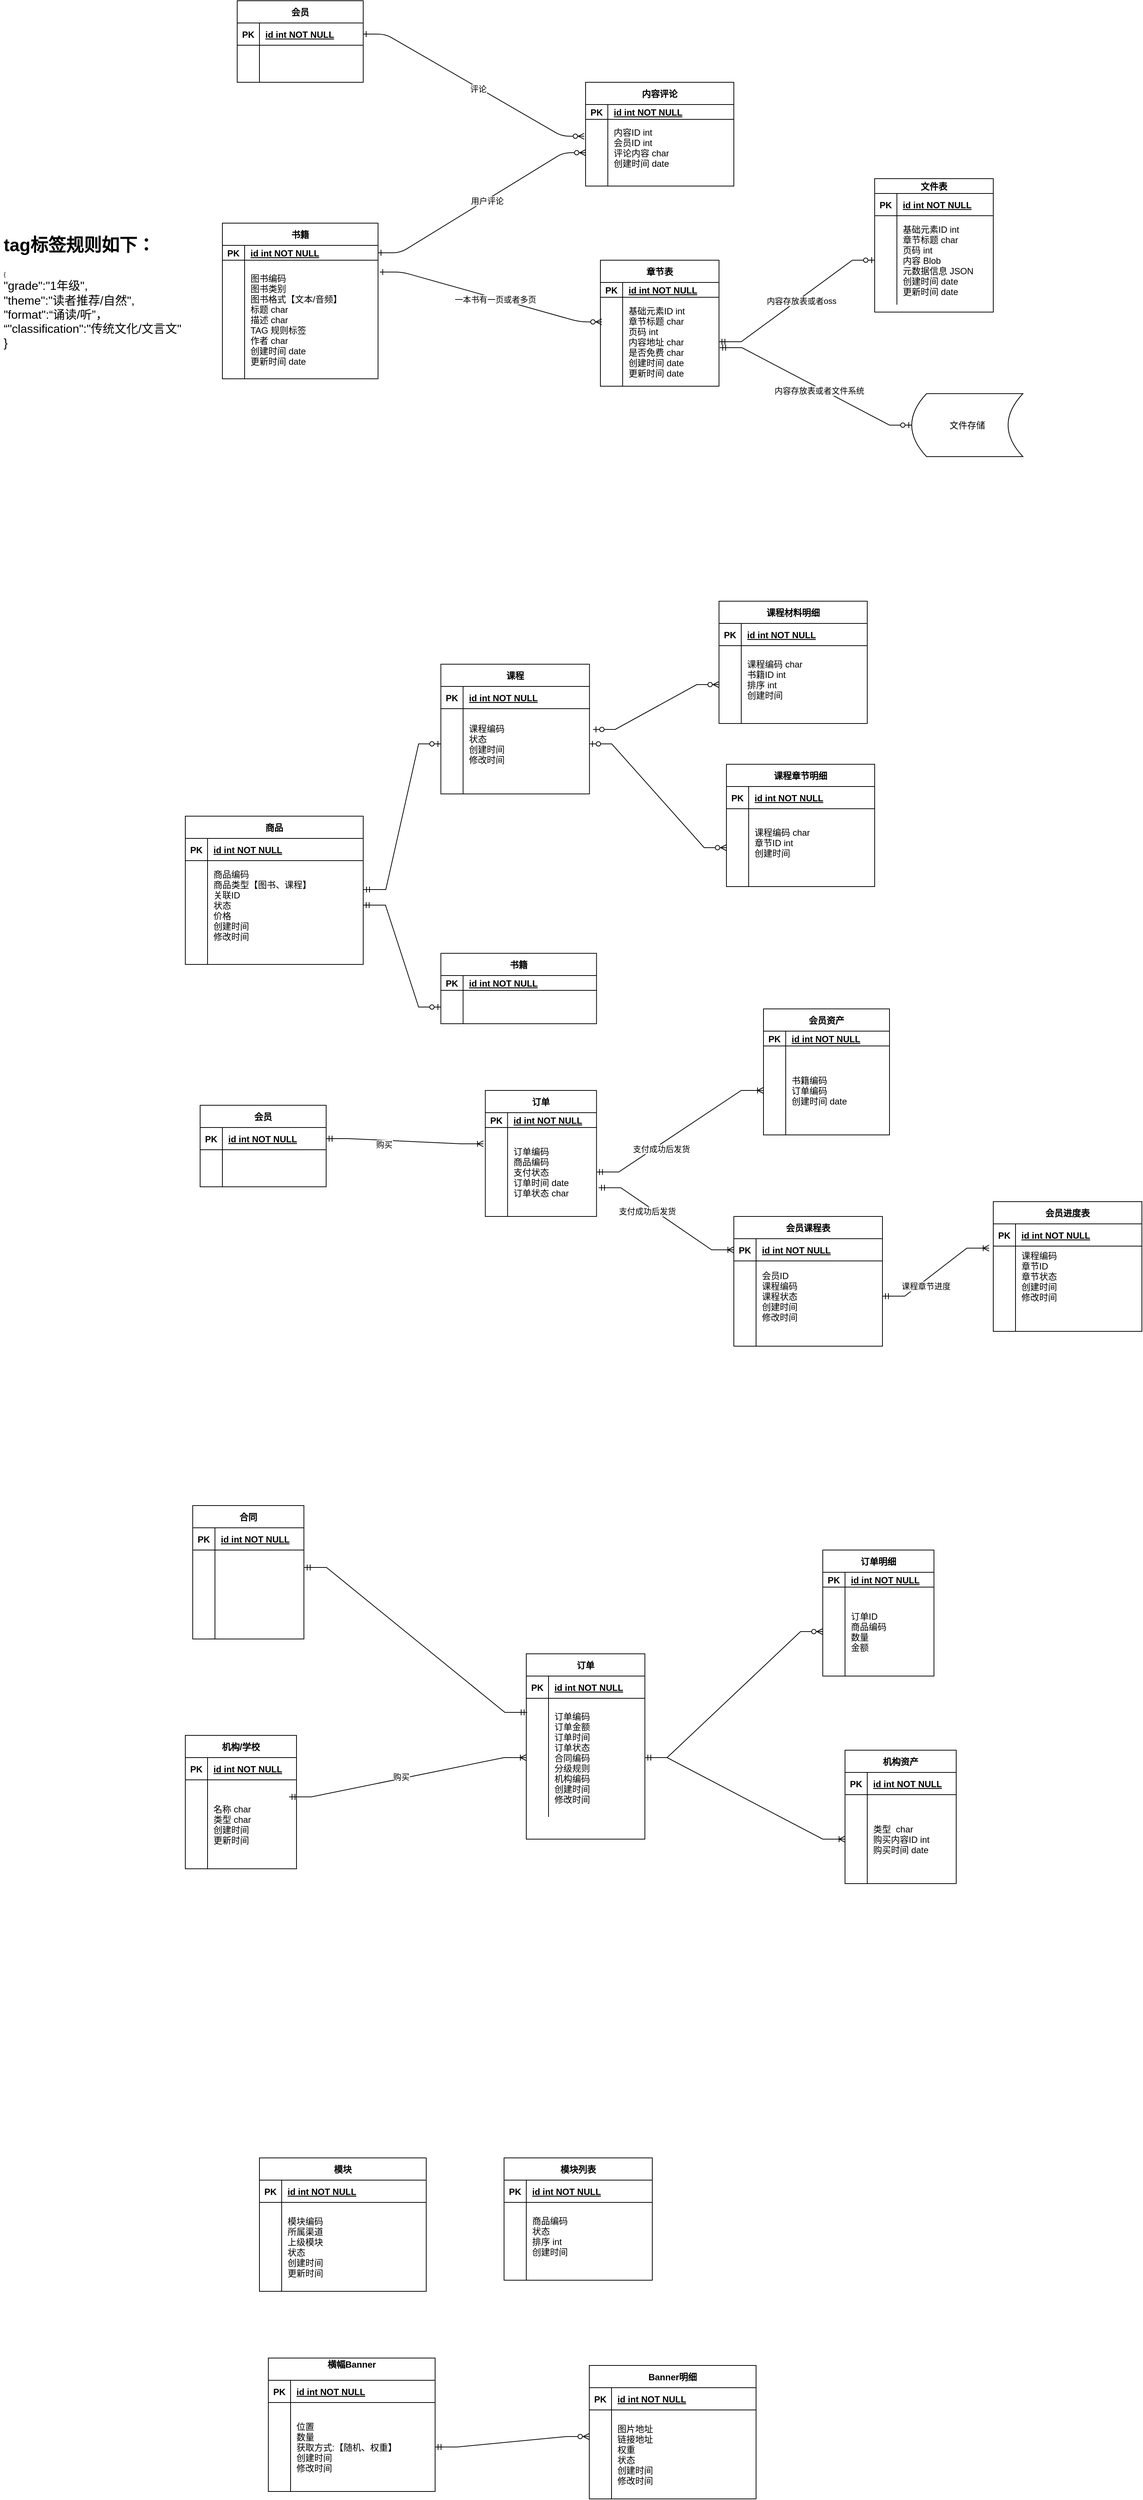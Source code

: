 <mxfile version="21.0.8" type="github">
  <diagram id="R2lEEEUBdFMjLlhIrx00" name="Page-1">
    <mxGraphModel dx="3290" dy="2073" grid="1" gridSize="10" guides="1" tooltips="1" connect="1" arrows="1" fold="1" page="1" pageScale="1" pageWidth="850" pageHeight="1100" math="0" shadow="0" extFonts="Permanent Marker^https://fonts.googleapis.com/css?family=Permanent+Marker">
      <root>
        <mxCell id="0" />
        <mxCell id="1" parent="0" />
        <mxCell id="C-vyLk0tnHw3VtMMgP7b-1" value="" style="edgeStyle=entityRelationEdgeStyle;endArrow=ERzeroToMany;startArrow=ERone;endFill=1;startFill=0;entryX=0.012;entryY=0.277;entryDx=0;entryDy=0;entryPerimeter=0;exitX=1.011;exitY=0.1;exitDx=0;exitDy=0;exitPerimeter=0;" parent="1" source="C-vyLk0tnHw3VtMMgP7b-27" target="kza9Rs9y_WehxQbTQ6U_-5" edge="1">
          <mxGeometry width="100" height="100" relative="1" as="geometry">
            <mxPoint x="-210" y="555" as="sourcePoint" />
            <mxPoint x="-110" y="455" as="targetPoint" />
          </mxGeometry>
        </mxCell>
        <mxCell id="kza9Rs9y_WehxQbTQ6U_-17" value="一本书有一页或者多页" style="edgeLabel;html=1;align=center;verticalAlign=middle;resizable=0;points=[];" vertex="1" connectable="0" parent="C-vyLk0tnHw3VtMMgP7b-1">
          <mxGeometry x="0.044" y="-1" relative="1" as="geometry">
            <mxPoint as="offset" />
          </mxGeometry>
        </mxCell>
        <mxCell id="C-vyLk0tnHw3VtMMgP7b-23" value="书籍" style="shape=table;startSize=30;container=1;collapsible=1;childLayout=tableLayout;fixedRows=1;rowLines=0;fontStyle=1;align=center;resizeLast=1;" parent="1" vertex="1">
          <mxGeometry x="-640" y="-550" width="210" height="210" as="geometry" />
        </mxCell>
        <mxCell id="C-vyLk0tnHw3VtMMgP7b-24" value="" style="shape=partialRectangle;collapsible=0;dropTarget=0;pointerEvents=0;fillColor=none;points=[[0,0.5],[1,0.5]];portConstraint=eastwest;top=0;left=0;right=0;bottom=1;" parent="C-vyLk0tnHw3VtMMgP7b-23" vertex="1">
          <mxGeometry y="30" width="210" height="20" as="geometry" />
        </mxCell>
        <mxCell id="C-vyLk0tnHw3VtMMgP7b-25" value="PK" style="shape=partialRectangle;overflow=hidden;connectable=0;fillColor=none;top=0;left=0;bottom=0;right=0;fontStyle=1;" parent="C-vyLk0tnHw3VtMMgP7b-24" vertex="1">
          <mxGeometry width="30" height="20" as="geometry">
            <mxRectangle width="30" height="20" as="alternateBounds" />
          </mxGeometry>
        </mxCell>
        <mxCell id="C-vyLk0tnHw3VtMMgP7b-26" value="id int NOT NULL " style="shape=partialRectangle;overflow=hidden;connectable=0;fillColor=none;top=0;left=0;bottom=0;right=0;align=left;spacingLeft=6;fontStyle=5;" parent="C-vyLk0tnHw3VtMMgP7b-24" vertex="1">
          <mxGeometry x="30" width="180" height="20" as="geometry">
            <mxRectangle width="180" height="20" as="alternateBounds" />
          </mxGeometry>
        </mxCell>
        <mxCell id="C-vyLk0tnHw3VtMMgP7b-27" value="" style="shape=partialRectangle;collapsible=0;dropTarget=0;pointerEvents=0;fillColor=none;points=[[0,0.5],[1,0.5]];portConstraint=eastwest;top=0;left=0;right=0;bottom=0;" parent="C-vyLk0tnHw3VtMMgP7b-23" vertex="1">
          <mxGeometry y="50" width="210" height="160" as="geometry" />
        </mxCell>
        <mxCell id="C-vyLk0tnHw3VtMMgP7b-28" value="" style="shape=partialRectangle;overflow=hidden;connectable=0;fillColor=none;top=0;left=0;bottom=0;right=0;" parent="C-vyLk0tnHw3VtMMgP7b-27" vertex="1">
          <mxGeometry width="30" height="160" as="geometry">
            <mxRectangle width="30" height="160" as="alternateBounds" />
          </mxGeometry>
        </mxCell>
        <mxCell id="C-vyLk0tnHw3VtMMgP7b-29" value="图书编码&#xa;图书类别&#xa;图书格式【文本/音频】&#xa;标题 char&#xa;描述 char&#xa;TAG 规则标签&#xa;作者 char&#xa;创建时间 date&#xa;更新时间 date" style="shape=partialRectangle;overflow=hidden;connectable=0;fillColor=none;top=0;left=0;bottom=0;right=0;align=left;spacingLeft=6;" parent="C-vyLk0tnHw3VtMMgP7b-27" vertex="1">
          <mxGeometry x="30" width="180" height="160" as="geometry">
            <mxRectangle width="180" height="160" as="alternateBounds" />
          </mxGeometry>
        </mxCell>
        <mxCell id="kza9Rs9y_WehxQbTQ6U_-1" value="章节表" style="shape=table;startSize=30;container=1;collapsible=1;childLayout=tableLayout;fixedRows=1;rowLines=0;fontStyle=1;align=center;resizeLast=1;" vertex="1" parent="1">
          <mxGeometry x="-130" y="-500" width="160" height="170" as="geometry" />
        </mxCell>
        <mxCell id="kza9Rs9y_WehxQbTQ6U_-2" value="" style="shape=partialRectangle;collapsible=0;dropTarget=0;pointerEvents=0;fillColor=none;points=[[0,0.5],[1,0.5]];portConstraint=eastwest;top=0;left=0;right=0;bottom=1;" vertex="1" parent="kza9Rs9y_WehxQbTQ6U_-1">
          <mxGeometry y="30" width="160" height="20" as="geometry" />
        </mxCell>
        <mxCell id="kza9Rs9y_WehxQbTQ6U_-3" value="PK" style="shape=partialRectangle;overflow=hidden;connectable=0;fillColor=none;top=0;left=0;bottom=0;right=0;fontStyle=1;" vertex="1" parent="kza9Rs9y_WehxQbTQ6U_-2">
          <mxGeometry width="30" height="20" as="geometry">
            <mxRectangle width="30" height="20" as="alternateBounds" />
          </mxGeometry>
        </mxCell>
        <mxCell id="kza9Rs9y_WehxQbTQ6U_-4" value="id int NOT NULL " style="shape=partialRectangle;overflow=hidden;connectable=0;fillColor=none;top=0;left=0;bottom=0;right=0;align=left;spacingLeft=6;fontStyle=5;" vertex="1" parent="kza9Rs9y_WehxQbTQ6U_-2">
          <mxGeometry x="30" width="130" height="20" as="geometry">
            <mxRectangle width="130" height="20" as="alternateBounds" />
          </mxGeometry>
        </mxCell>
        <mxCell id="kza9Rs9y_WehxQbTQ6U_-5" value="" style="shape=partialRectangle;collapsible=0;dropTarget=0;pointerEvents=0;fillColor=none;points=[[0,0.5],[1,0.5]];portConstraint=eastwest;top=0;left=0;right=0;bottom=0;" vertex="1" parent="kza9Rs9y_WehxQbTQ6U_-1">
          <mxGeometry y="50" width="160" height="120" as="geometry" />
        </mxCell>
        <mxCell id="kza9Rs9y_WehxQbTQ6U_-6" value="" style="shape=partialRectangle;overflow=hidden;connectable=0;fillColor=none;top=0;left=0;bottom=0;right=0;" vertex="1" parent="kza9Rs9y_WehxQbTQ6U_-5">
          <mxGeometry width="30" height="120" as="geometry">
            <mxRectangle width="30" height="120" as="alternateBounds" />
          </mxGeometry>
        </mxCell>
        <mxCell id="kza9Rs9y_WehxQbTQ6U_-7" value="基础元素ID int&#xa;章节标题 char&#xa;页码 int&#xa;内容地址 char&#xa;是否免费 char&#xa;创建时间 date&#xa;更新时间 date" style="shape=partialRectangle;overflow=hidden;connectable=0;fillColor=none;top=0;left=0;bottom=0;right=0;align=left;spacingLeft=6;" vertex="1" parent="kza9Rs9y_WehxQbTQ6U_-5">
          <mxGeometry x="30" width="130" height="120" as="geometry">
            <mxRectangle width="130" height="120" as="alternateBounds" />
          </mxGeometry>
        </mxCell>
        <mxCell id="kza9Rs9y_WehxQbTQ6U_-8" value="文件表" style="shape=table;startSize=20;container=1;collapsible=1;childLayout=tableLayout;fixedRows=1;rowLines=0;fontStyle=1;align=center;resizeLast=1;" vertex="1" parent="1">
          <mxGeometry x="240" y="-610" width="160" height="180" as="geometry" />
        </mxCell>
        <mxCell id="kza9Rs9y_WehxQbTQ6U_-9" value="" style="shape=partialRectangle;collapsible=0;dropTarget=0;pointerEvents=0;fillColor=none;points=[[0,0.5],[1,0.5]];portConstraint=eastwest;top=0;left=0;right=0;bottom=1;" vertex="1" parent="kza9Rs9y_WehxQbTQ6U_-8">
          <mxGeometry y="20" width="160" height="30" as="geometry" />
        </mxCell>
        <mxCell id="kza9Rs9y_WehxQbTQ6U_-10" value="PK" style="shape=partialRectangle;overflow=hidden;connectable=0;fillColor=none;top=0;left=0;bottom=0;right=0;fontStyle=1;" vertex="1" parent="kza9Rs9y_WehxQbTQ6U_-9">
          <mxGeometry width="30" height="30" as="geometry">
            <mxRectangle width="30" height="30" as="alternateBounds" />
          </mxGeometry>
        </mxCell>
        <mxCell id="kza9Rs9y_WehxQbTQ6U_-11" value="id int NOT NULL " style="shape=partialRectangle;overflow=hidden;connectable=0;fillColor=none;top=0;left=0;bottom=0;right=0;align=left;spacingLeft=6;fontStyle=5;" vertex="1" parent="kza9Rs9y_WehxQbTQ6U_-9">
          <mxGeometry x="30" width="130" height="30" as="geometry">
            <mxRectangle width="130" height="30" as="alternateBounds" />
          </mxGeometry>
        </mxCell>
        <mxCell id="kza9Rs9y_WehxQbTQ6U_-12" value="" style="shape=partialRectangle;collapsible=0;dropTarget=0;pointerEvents=0;fillColor=none;points=[[0,0.5],[1,0.5]];portConstraint=eastwest;top=0;left=0;right=0;bottom=0;" vertex="1" parent="kza9Rs9y_WehxQbTQ6U_-8">
          <mxGeometry y="50" width="160" height="120" as="geometry" />
        </mxCell>
        <mxCell id="kza9Rs9y_WehxQbTQ6U_-13" value="" style="shape=partialRectangle;overflow=hidden;connectable=0;fillColor=none;top=0;left=0;bottom=0;right=0;" vertex="1" parent="kza9Rs9y_WehxQbTQ6U_-12">
          <mxGeometry width="30" height="120" as="geometry">
            <mxRectangle width="30" height="120" as="alternateBounds" />
          </mxGeometry>
        </mxCell>
        <mxCell id="kza9Rs9y_WehxQbTQ6U_-14" value="基础元素ID int&#xa;章节标题 char&#xa;页码 int&#xa;内容 Blob&#xa;元数据信息 JSON&#xa;创建时间 date&#xa;更新时间 date" style="shape=partialRectangle;overflow=hidden;connectable=0;fillColor=none;top=0;left=0;bottom=0;right=0;align=left;spacingLeft=6;" vertex="1" parent="kza9Rs9y_WehxQbTQ6U_-12">
          <mxGeometry x="30" width="130" height="120" as="geometry">
            <mxRectangle width="130" height="120" as="alternateBounds" />
          </mxGeometry>
        </mxCell>
        <mxCell id="kza9Rs9y_WehxQbTQ6U_-16" value="" style="edgeStyle=entityRelationEdgeStyle;fontSize=12;html=1;endArrow=ERzeroToOne;startArrow=ERmandOne;rounded=0;" edge="1" parent="1" source="kza9Rs9y_WehxQbTQ6U_-5" target="kza9Rs9y_WehxQbTQ6U_-12">
          <mxGeometry width="100" height="100" relative="1" as="geometry">
            <mxPoint x="-10" y="-45" as="sourcePoint" />
            <mxPoint x="90" y="-145" as="targetPoint" />
          </mxGeometry>
        </mxCell>
        <mxCell id="kza9Rs9y_WehxQbTQ6U_-18" value="内容存放表或者oss" style="edgeLabel;html=1;align=center;verticalAlign=middle;resizable=0;points=[];" vertex="1" connectable="0" parent="kza9Rs9y_WehxQbTQ6U_-16">
          <mxGeometry x="0.042" y="-3" relative="1" as="geometry">
            <mxPoint as="offset" />
          </mxGeometry>
        </mxCell>
        <mxCell id="kza9Rs9y_WehxQbTQ6U_-19" value="文件存储" style="shape=dataStorage;whiteSpace=wrap;html=1;fixedSize=1;" vertex="1" parent="1">
          <mxGeometry x="290" y="-320" width="150" height="85" as="geometry" />
        </mxCell>
        <mxCell id="kza9Rs9y_WehxQbTQ6U_-20" value="" style="edgeStyle=entityRelationEdgeStyle;fontSize=12;html=1;endArrow=ERzeroToOne;startArrow=ERmandOne;rounded=0;entryX=0;entryY=0.5;entryDx=0;entryDy=0;exitX=1.006;exitY=0.567;exitDx=0;exitDy=0;exitPerimeter=0;" edge="1" parent="1" source="kza9Rs9y_WehxQbTQ6U_-5" target="kza9Rs9y_WehxQbTQ6U_-19">
          <mxGeometry width="100" height="100" relative="1" as="geometry">
            <mxPoint y="-60" as="sourcePoint" />
            <mxPoint x="200" y="-135" as="targetPoint" />
          </mxGeometry>
        </mxCell>
        <mxCell id="kza9Rs9y_WehxQbTQ6U_-21" value="内容存放表或者文件系统" style="edgeLabel;html=1;align=center;verticalAlign=middle;resizable=0;points=[];" vertex="1" connectable="0" parent="kza9Rs9y_WehxQbTQ6U_-20">
          <mxGeometry x="0.042" y="-3" relative="1" as="geometry">
            <mxPoint as="offset" />
          </mxGeometry>
        </mxCell>
        <mxCell id="kza9Rs9y_WehxQbTQ6U_-22" value="模块" style="shape=table;startSize=30;container=1;collapsible=1;childLayout=tableLayout;fixedRows=1;rowLines=0;fontStyle=1;align=center;resizeLast=1;" vertex="1" parent="1">
          <mxGeometry x="-590" y="2060" width="225" height="180" as="geometry" />
        </mxCell>
        <mxCell id="kza9Rs9y_WehxQbTQ6U_-23" value="" style="shape=partialRectangle;collapsible=0;dropTarget=0;pointerEvents=0;fillColor=none;points=[[0,0.5],[1,0.5]];portConstraint=eastwest;top=0;left=0;right=0;bottom=1;" vertex="1" parent="kza9Rs9y_WehxQbTQ6U_-22">
          <mxGeometry y="30" width="225" height="30" as="geometry" />
        </mxCell>
        <mxCell id="kza9Rs9y_WehxQbTQ6U_-24" value="PK" style="shape=partialRectangle;overflow=hidden;connectable=0;fillColor=none;top=0;left=0;bottom=0;right=0;fontStyle=1;" vertex="1" parent="kza9Rs9y_WehxQbTQ6U_-23">
          <mxGeometry width="30" height="30" as="geometry">
            <mxRectangle width="30" height="30" as="alternateBounds" />
          </mxGeometry>
        </mxCell>
        <mxCell id="kza9Rs9y_WehxQbTQ6U_-25" value="id int NOT NULL " style="shape=partialRectangle;overflow=hidden;connectable=0;fillColor=none;top=0;left=0;bottom=0;right=0;align=left;spacingLeft=6;fontStyle=5;" vertex="1" parent="kza9Rs9y_WehxQbTQ6U_-23">
          <mxGeometry x="30" width="195" height="30" as="geometry">
            <mxRectangle width="195" height="30" as="alternateBounds" />
          </mxGeometry>
        </mxCell>
        <mxCell id="kza9Rs9y_WehxQbTQ6U_-26" value="" style="shape=partialRectangle;collapsible=0;dropTarget=0;pointerEvents=0;fillColor=none;points=[[0,0.5],[1,0.5]];portConstraint=eastwest;top=0;left=0;right=0;bottom=0;" vertex="1" parent="kza9Rs9y_WehxQbTQ6U_-22">
          <mxGeometry y="60" width="225" height="120" as="geometry" />
        </mxCell>
        <mxCell id="kza9Rs9y_WehxQbTQ6U_-27" value="" style="shape=partialRectangle;overflow=hidden;connectable=0;fillColor=none;top=0;left=0;bottom=0;right=0;" vertex="1" parent="kza9Rs9y_WehxQbTQ6U_-26">
          <mxGeometry width="30" height="120" as="geometry">
            <mxRectangle width="30" height="120" as="alternateBounds" />
          </mxGeometry>
        </mxCell>
        <mxCell id="kza9Rs9y_WehxQbTQ6U_-28" value="模块编码&#xa;所属渠道&#xa;上级模块&#xa;状态&#xa;创建时间&#xa;更新时间" style="shape=partialRectangle;overflow=hidden;connectable=0;fillColor=none;top=0;left=0;bottom=0;right=0;align=left;spacingLeft=6;" vertex="1" parent="kza9Rs9y_WehxQbTQ6U_-26">
          <mxGeometry x="30" width="195" height="120" as="geometry">
            <mxRectangle width="195" height="120" as="alternateBounds" />
          </mxGeometry>
        </mxCell>
        <mxCell id="kza9Rs9y_WehxQbTQ6U_-31" value="模块列表" style="shape=table;startSize=30;container=1;collapsible=1;childLayout=tableLayout;fixedRows=1;rowLines=0;fontStyle=1;align=center;resizeLast=1;" vertex="1" parent="1">
          <mxGeometry x="-260" y="2060" width="200" height="165" as="geometry" />
        </mxCell>
        <mxCell id="kza9Rs9y_WehxQbTQ6U_-32" value="" style="shape=partialRectangle;collapsible=0;dropTarget=0;pointerEvents=0;fillColor=none;points=[[0,0.5],[1,0.5]];portConstraint=eastwest;top=0;left=0;right=0;bottom=1;" vertex="1" parent="kza9Rs9y_WehxQbTQ6U_-31">
          <mxGeometry y="30" width="200" height="30" as="geometry" />
        </mxCell>
        <mxCell id="kza9Rs9y_WehxQbTQ6U_-33" value="PK" style="shape=partialRectangle;overflow=hidden;connectable=0;fillColor=none;top=0;left=0;bottom=0;right=0;fontStyle=1;" vertex="1" parent="kza9Rs9y_WehxQbTQ6U_-32">
          <mxGeometry width="30" height="30" as="geometry">
            <mxRectangle width="30" height="30" as="alternateBounds" />
          </mxGeometry>
        </mxCell>
        <mxCell id="kza9Rs9y_WehxQbTQ6U_-34" value="id int NOT NULL " style="shape=partialRectangle;overflow=hidden;connectable=0;fillColor=none;top=0;left=0;bottom=0;right=0;align=left;spacingLeft=6;fontStyle=5;" vertex="1" parent="kza9Rs9y_WehxQbTQ6U_-32">
          <mxGeometry x="30" width="170" height="30" as="geometry">
            <mxRectangle width="170" height="30" as="alternateBounds" />
          </mxGeometry>
        </mxCell>
        <mxCell id="kza9Rs9y_WehxQbTQ6U_-35" value="" style="shape=partialRectangle;collapsible=0;dropTarget=0;pointerEvents=0;fillColor=none;points=[[0,0.5],[1,0.5]];portConstraint=eastwest;top=0;left=0;right=0;bottom=0;" vertex="1" parent="kza9Rs9y_WehxQbTQ6U_-31">
          <mxGeometry y="60" width="200" height="105" as="geometry" />
        </mxCell>
        <mxCell id="kza9Rs9y_WehxQbTQ6U_-36" value="" style="shape=partialRectangle;overflow=hidden;connectable=0;fillColor=none;top=0;left=0;bottom=0;right=0;" vertex="1" parent="kza9Rs9y_WehxQbTQ6U_-35">
          <mxGeometry width="30" height="105" as="geometry">
            <mxRectangle width="30" height="105" as="alternateBounds" />
          </mxGeometry>
        </mxCell>
        <mxCell id="kza9Rs9y_WehxQbTQ6U_-37" value="商品编码&#xa;状态&#xa;排序 int&#xa;创建时间&#xa;" style="shape=partialRectangle;overflow=hidden;connectable=0;fillColor=none;top=0;left=0;bottom=0;right=0;align=left;spacingLeft=6;" vertex="1" parent="kza9Rs9y_WehxQbTQ6U_-35">
          <mxGeometry x="30" width="170" height="105" as="geometry">
            <mxRectangle width="170" height="105" as="alternateBounds" />
          </mxGeometry>
        </mxCell>
        <mxCell id="kza9Rs9y_WehxQbTQ6U_-41" value="机构/学校" style="shape=table;startSize=30;container=1;collapsible=1;childLayout=tableLayout;fixedRows=1;rowLines=0;fontStyle=1;align=center;resizeLast=1;" vertex="1" parent="1">
          <mxGeometry x="-690" y="1490" width="150" height="180" as="geometry" />
        </mxCell>
        <mxCell id="kza9Rs9y_WehxQbTQ6U_-42" value="" style="shape=partialRectangle;collapsible=0;dropTarget=0;pointerEvents=0;fillColor=none;points=[[0,0.5],[1,0.5]];portConstraint=eastwest;top=0;left=0;right=0;bottom=1;" vertex="1" parent="kza9Rs9y_WehxQbTQ6U_-41">
          <mxGeometry y="30" width="150" height="30" as="geometry" />
        </mxCell>
        <mxCell id="kza9Rs9y_WehxQbTQ6U_-43" value="PK" style="shape=partialRectangle;overflow=hidden;connectable=0;fillColor=none;top=0;left=0;bottom=0;right=0;fontStyle=1;" vertex="1" parent="kza9Rs9y_WehxQbTQ6U_-42">
          <mxGeometry width="30" height="30" as="geometry">
            <mxRectangle width="30" height="30" as="alternateBounds" />
          </mxGeometry>
        </mxCell>
        <mxCell id="kza9Rs9y_WehxQbTQ6U_-44" value="id int NOT NULL " style="shape=partialRectangle;overflow=hidden;connectable=0;fillColor=none;top=0;left=0;bottom=0;right=0;align=left;spacingLeft=6;fontStyle=5;" vertex="1" parent="kza9Rs9y_WehxQbTQ6U_-42">
          <mxGeometry x="30" width="120" height="30" as="geometry">
            <mxRectangle width="120" height="30" as="alternateBounds" />
          </mxGeometry>
        </mxCell>
        <mxCell id="kza9Rs9y_WehxQbTQ6U_-45" value="" style="shape=partialRectangle;collapsible=0;dropTarget=0;pointerEvents=0;fillColor=none;points=[[0,0.5],[1,0.5]];portConstraint=eastwest;top=0;left=0;right=0;bottom=0;" vertex="1" parent="kza9Rs9y_WehxQbTQ6U_-41">
          <mxGeometry y="60" width="150" height="120" as="geometry" />
        </mxCell>
        <mxCell id="kza9Rs9y_WehxQbTQ6U_-46" value="" style="shape=partialRectangle;overflow=hidden;connectable=0;fillColor=none;top=0;left=0;bottom=0;right=0;" vertex="1" parent="kza9Rs9y_WehxQbTQ6U_-45">
          <mxGeometry width="30" height="120" as="geometry">
            <mxRectangle width="30" height="120" as="alternateBounds" />
          </mxGeometry>
        </mxCell>
        <mxCell id="kza9Rs9y_WehxQbTQ6U_-47" value="名称 char&#xa;类型 char&#xa;创建时间&#xa;更新时间" style="shape=partialRectangle;overflow=hidden;connectable=0;fillColor=none;top=0;left=0;bottom=0;right=0;align=left;spacingLeft=6;" vertex="1" parent="kza9Rs9y_WehxQbTQ6U_-45">
          <mxGeometry x="30" width="120" height="120" as="geometry">
            <mxRectangle width="120" height="120" as="alternateBounds" />
          </mxGeometry>
        </mxCell>
        <mxCell id="kza9Rs9y_WehxQbTQ6U_-55" value="会员资产" style="shape=table;startSize=30;container=1;collapsible=1;childLayout=tableLayout;fixedRows=1;rowLines=0;fontStyle=1;align=center;resizeLast=1;" vertex="1" parent="1">
          <mxGeometry x="90" y="510" width="170" height="170" as="geometry" />
        </mxCell>
        <mxCell id="kza9Rs9y_WehxQbTQ6U_-56" value="" style="shape=partialRectangle;collapsible=0;dropTarget=0;pointerEvents=0;fillColor=none;points=[[0,0.5],[1,0.5]];portConstraint=eastwest;top=0;left=0;right=0;bottom=1;" vertex="1" parent="kza9Rs9y_WehxQbTQ6U_-55">
          <mxGeometry y="30" width="170" height="20" as="geometry" />
        </mxCell>
        <mxCell id="kza9Rs9y_WehxQbTQ6U_-57" value="PK" style="shape=partialRectangle;overflow=hidden;connectable=0;fillColor=none;top=0;left=0;bottom=0;right=0;fontStyle=1;" vertex="1" parent="kza9Rs9y_WehxQbTQ6U_-56">
          <mxGeometry width="30" height="20" as="geometry">
            <mxRectangle width="30" height="20" as="alternateBounds" />
          </mxGeometry>
        </mxCell>
        <mxCell id="kza9Rs9y_WehxQbTQ6U_-58" value="id int NOT NULL " style="shape=partialRectangle;overflow=hidden;connectable=0;fillColor=none;top=0;left=0;bottom=0;right=0;align=left;spacingLeft=6;fontStyle=5;" vertex="1" parent="kza9Rs9y_WehxQbTQ6U_-56">
          <mxGeometry x="30" width="140" height="20" as="geometry">
            <mxRectangle width="140" height="20" as="alternateBounds" />
          </mxGeometry>
        </mxCell>
        <mxCell id="kza9Rs9y_WehxQbTQ6U_-59" value="" style="shape=partialRectangle;collapsible=0;dropTarget=0;pointerEvents=0;fillColor=none;points=[[0,0.5],[1,0.5]];portConstraint=eastwest;top=0;left=0;right=0;bottom=0;" vertex="1" parent="kza9Rs9y_WehxQbTQ6U_-55">
          <mxGeometry y="50" width="170" height="120" as="geometry" />
        </mxCell>
        <mxCell id="kza9Rs9y_WehxQbTQ6U_-60" value="" style="shape=partialRectangle;overflow=hidden;connectable=0;fillColor=none;top=0;left=0;bottom=0;right=0;" vertex="1" parent="kza9Rs9y_WehxQbTQ6U_-59">
          <mxGeometry width="30" height="120" as="geometry">
            <mxRectangle width="30" height="120" as="alternateBounds" />
          </mxGeometry>
        </mxCell>
        <mxCell id="kza9Rs9y_WehxQbTQ6U_-61" value="书籍编码&#xa;订单编码&#xa;创建时间 date" style="shape=partialRectangle;overflow=hidden;connectable=0;fillColor=none;top=0;left=0;bottom=0;right=0;align=left;spacingLeft=6;" vertex="1" parent="kza9Rs9y_WehxQbTQ6U_-59">
          <mxGeometry x="30" width="140" height="120" as="geometry">
            <mxRectangle width="140" height="120" as="alternateBounds" />
          </mxGeometry>
        </mxCell>
        <mxCell id="kza9Rs9y_WehxQbTQ6U_-66" value="订单" style="shape=table;startSize=30;container=1;collapsible=1;childLayout=tableLayout;fixedRows=1;rowLines=0;fontStyle=1;align=center;resizeLast=1;" vertex="1" parent="1">
          <mxGeometry x="-285.25" y="620" width="150" height="170" as="geometry" />
        </mxCell>
        <mxCell id="kza9Rs9y_WehxQbTQ6U_-67" value="" style="shape=partialRectangle;collapsible=0;dropTarget=0;pointerEvents=0;fillColor=none;points=[[0,0.5],[1,0.5]];portConstraint=eastwest;top=0;left=0;right=0;bottom=1;" vertex="1" parent="kza9Rs9y_WehxQbTQ6U_-66">
          <mxGeometry y="30" width="150" height="20" as="geometry" />
        </mxCell>
        <mxCell id="kza9Rs9y_WehxQbTQ6U_-68" value="PK" style="shape=partialRectangle;overflow=hidden;connectable=0;fillColor=none;top=0;left=0;bottom=0;right=0;fontStyle=1;" vertex="1" parent="kza9Rs9y_WehxQbTQ6U_-67">
          <mxGeometry width="30" height="20" as="geometry">
            <mxRectangle width="30" height="20" as="alternateBounds" />
          </mxGeometry>
        </mxCell>
        <mxCell id="kza9Rs9y_WehxQbTQ6U_-69" value="id int NOT NULL " style="shape=partialRectangle;overflow=hidden;connectable=0;fillColor=none;top=0;left=0;bottom=0;right=0;align=left;spacingLeft=6;fontStyle=5;" vertex="1" parent="kza9Rs9y_WehxQbTQ6U_-67">
          <mxGeometry x="30" width="120" height="20" as="geometry">
            <mxRectangle width="120" height="20" as="alternateBounds" />
          </mxGeometry>
        </mxCell>
        <mxCell id="kza9Rs9y_WehxQbTQ6U_-70" value="" style="shape=partialRectangle;collapsible=0;dropTarget=0;pointerEvents=0;fillColor=none;points=[[0,0.5],[1,0.5]];portConstraint=eastwest;top=0;left=0;right=0;bottom=0;" vertex="1" parent="kza9Rs9y_WehxQbTQ6U_-66">
          <mxGeometry y="50" width="150" height="120" as="geometry" />
        </mxCell>
        <mxCell id="kza9Rs9y_WehxQbTQ6U_-71" value="" style="shape=partialRectangle;overflow=hidden;connectable=0;fillColor=none;top=0;left=0;bottom=0;right=0;" vertex="1" parent="kza9Rs9y_WehxQbTQ6U_-70">
          <mxGeometry width="30" height="120" as="geometry">
            <mxRectangle width="30" height="120" as="alternateBounds" />
          </mxGeometry>
        </mxCell>
        <mxCell id="kza9Rs9y_WehxQbTQ6U_-72" value="订单编码&#xa;商品编码&#xa;支付状态&#xa;订单时间 date&#xa;订单状态 char" style="shape=partialRectangle;overflow=hidden;connectable=0;fillColor=none;top=0;left=0;bottom=0;right=0;align=left;spacingLeft=6;" vertex="1" parent="kza9Rs9y_WehxQbTQ6U_-70">
          <mxGeometry x="30" width="120" height="120" as="geometry">
            <mxRectangle width="120" height="120" as="alternateBounds" />
          </mxGeometry>
        </mxCell>
        <mxCell id="kza9Rs9y_WehxQbTQ6U_-81" value="机构资产" style="shape=table;startSize=30;container=1;collapsible=1;childLayout=tableLayout;fixedRows=1;rowLines=0;fontStyle=1;align=center;resizeLast=1;" vertex="1" parent="1">
          <mxGeometry x="200" y="1510" width="150" height="180" as="geometry" />
        </mxCell>
        <mxCell id="kza9Rs9y_WehxQbTQ6U_-82" value="" style="shape=partialRectangle;collapsible=0;dropTarget=0;pointerEvents=0;fillColor=none;points=[[0,0.5],[1,0.5]];portConstraint=eastwest;top=0;left=0;right=0;bottom=1;" vertex="1" parent="kza9Rs9y_WehxQbTQ6U_-81">
          <mxGeometry y="30" width="150" height="30" as="geometry" />
        </mxCell>
        <mxCell id="kza9Rs9y_WehxQbTQ6U_-83" value="PK" style="shape=partialRectangle;overflow=hidden;connectable=0;fillColor=none;top=0;left=0;bottom=0;right=0;fontStyle=1;" vertex="1" parent="kza9Rs9y_WehxQbTQ6U_-82">
          <mxGeometry width="30" height="30" as="geometry">
            <mxRectangle width="30" height="30" as="alternateBounds" />
          </mxGeometry>
        </mxCell>
        <mxCell id="kza9Rs9y_WehxQbTQ6U_-84" value="id int NOT NULL " style="shape=partialRectangle;overflow=hidden;connectable=0;fillColor=none;top=0;left=0;bottom=0;right=0;align=left;spacingLeft=6;fontStyle=5;" vertex="1" parent="kza9Rs9y_WehxQbTQ6U_-82">
          <mxGeometry x="30" width="120" height="30" as="geometry">
            <mxRectangle width="120" height="30" as="alternateBounds" />
          </mxGeometry>
        </mxCell>
        <mxCell id="kza9Rs9y_WehxQbTQ6U_-85" value="" style="shape=partialRectangle;collapsible=0;dropTarget=0;pointerEvents=0;fillColor=none;points=[[0,0.5],[1,0.5]];portConstraint=eastwest;top=0;left=0;right=0;bottom=0;" vertex="1" parent="kza9Rs9y_WehxQbTQ6U_-81">
          <mxGeometry y="60" width="150" height="120" as="geometry" />
        </mxCell>
        <mxCell id="kza9Rs9y_WehxQbTQ6U_-86" value="" style="shape=partialRectangle;overflow=hidden;connectable=0;fillColor=none;top=0;left=0;bottom=0;right=0;" vertex="1" parent="kza9Rs9y_WehxQbTQ6U_-85">
          <mxGeometry width="30" height="120" as="geometry">
            <mxRectangle width="30" height="120" as="alternateBounds" />
          </mxGeometry>
        </mxCell>
        <mxCell id="kza9Rs9y_WehxQbTQ6U_-87" value="类型  char&#xa;购买内容ID int&#xa;购买时间 date" style="shape=partialRectangle;overflow=hidden;connectable=0;fillColor=none;top=0;left=0;bottom=0;right=0;align=left;spacingLeft=6;" vertex="1" parent="kza9Rs9y_WehxQbTQ6U_-85">
          <mxGeometry x="30" width="120" height="120" as="geometry">
            <mxRectangle width="120" height="120" as="alternateBounds" />
          </mxGeometry>
        </mxCell>
        <mxCell id="kza9Rs9y_WehxQbTQ6U_-89" value="" style="edgeStyle=entityRelationEdgeStyle;fontSize=12;html=1;endArrow=ERoneToMany;startArrow=ERmandOne;rounded=0;" edge="1" parent="1" source="kza9Rs9y_WehxQbTQ6U_-130" target="kza9Rs9y_WehxQbTQ6U_-85">
          <mxGeometry width="100" height="100" relative="1" as="geometry">
            <mxPoint x="-700" y="1430" as="sourcePoint" />
            <mxPoint x="-470" y="1525" as="targetPoint" />
          </mxGeometry>
        </mxCell>
        <mxCell id="kza9Rs9y_WehxQbTQ6U_-120" value="" style="edgeStyle=entityRelationEdgeStyle;fontSize=12;html=1;endArrow=ERoneToMany;startArrow=ERmandOne;rounded=0;entryX=0;entryY=0.5;entryDx=0;entryDy=0;" edge="1" parent="1" target="kza9Rs9y_WehxQbTQ6U_-130">
          <mxGeometry width="100" height="100" relative="1" as="geometry">
            <mxPoint x="-550" y="1573" as="sourcePoint" />
            <mxPoint x="-390" y="1400" as="targetPoint" />
          </mxGeometry>
        </mxCell>
        <mxCell id="kza9Rs9y_WehxQbTQ6U_-122" value="购买" style="edgeLabel;html=1;align=center;verticalAlign=middle;resizable=0;points=[];" vertex="1" connectable="0" parent="kza9Rs9y_WehxQbTQ6U_-120">
          <mxGeometry x="-0.057" y="3" relative="1" as="geometry">
            <mxPoint as="offset" />
          </mxGeometry>
        </mxCell>
        <mxCell id="kza9Rs9y_WehxQbTQ6U_-126" value="订单" style="shape=table;startSize=30;container=1;collapsible=1;childLayout=tableLayout;fixedRows=1;rowLines=0;fontStyle=1;align=center;resizeLast=1;" vertex="1" parent="1">
          <mxGeometry x="-230" y="1380" width="160" height="250.0" as="geometry" />
        </mxCell>
        <mxCell id="kza9Rs9y_WehxQbTQ6U_-127" value="" style="shape=partialRectangle;collapsible=0;dropTarget=0;pointerEvents=0;fillColor=none;points=[[0,0.5],[1,0.5]];portConstraint=eastwest;top=0;left=0;right=0;bottom=1;" vertex="1" parent="kza9Rs9y_WehxQbTQ6U_-126">
          <mxGeometry y="30" width="160" height="30" as="geometry" />
        </mxCell>
        <mxCell id="kza9Rs9y_WehxQbTQ6U_-128" value="PK" style="shape=partialRectangle;overflow=hidden;connectable=0;fillColor=none;top=0;left=0;bottom=0;right=0;fontStyle=1;" vertex="1" parent="kza9Rs9y_WehxQbTQ6U_-127">
          <mxGeometry width="30" height="30" as="geometry">
            <mxRectangle width="30" height="30" as="alternateBounds" />
          </mxGeometry>
        </mxCell>
        <mxCell id="kza9Rs9y_WehxQbTQ6U_-129" value="id int NOT NULL " style="shape=partialRectangle;overflow=hidden;connectable=0;fillColor=none;top=0;left=0;bottom=0;right=0;align=left;spacingLeft=6;fontStyle=5;" vertex="1" parent="kza9Rs9y_WehxQbTQ6U_-127">
          <mxGeometry x="30" width="130" height="30" as="geometry">
            <mxRectangle width="130" height="30" as="alternateBounds" />
          </mxGeometry>
        </mxCell>
        <mxCell id="kza9Rs9y_WehxQbTQ6U_-130" value="" style="shape=partialRectangle;collapsible=0;dropTarget=0;pointerEvents=0;fillColor=none;points=[[0,0.5],[1,0.5]];portConstraint=eastwest;top=0;left=0;right=0;bottom=0;" vertex="1" parent="kza9Rs9y_WehxQbTQ6U_-126">
          <mxGeometry y="60" width="160" height="160" as="geometry" />
        </mxCell>
        <mxCell id="kza9Rs9y_WehxQbTQ6U_-131" value="" style="shape=partialRectangle;overflow=hidden;connectable=0;fillColor=none;top=0;left=0;bottom=0;right=0;" vertex="1" parent="kza9Rs9y_WehxQbTQ6U_-130">
          <mxGeometry width="30" height="160" as="geometry">
            <mxRectangle width="30" height="160" as="alternateBounds" />
          </mxGeometry>
        </mxCell>
        <mxCell id="kza9Rs9y_WehxQbTQ6U_-132" value="订单编码&#xa;订单金额&#xa;订单时间&#xa;订单状态&#xa;合同编码&#xa;分级规则&#xa;机构编码&#xa;创建时间&#xa;修改时间" style="shape=partialRectangle;overflow=hidden;connectable=0;fillColor=none;top=0;left=0;bottom=0;right=0;align=left;spacingLeft=6;" vertex="1" parent="kza9Rs9y_WehxQbTQ6U_-130">
          <mxGeometry x="30" width="130" height="160" as="geometry">
            <mxRectangle width="130" height="160" as="alternateBounds" />
          </mxGeometry>
        </mxCell>
        <mxCell id="kza9Rs9y_WehxQbTQ6U_-133" value="内容评论" style="shape=table;startSize=30;container=1;collapsible=1;childLayout=tableLayout;fixedRows=1;rowLines=0;fontStyle=1;align=center;resizeLast=1;" vertex="1" parent="1">
          <mxGeometry x="-150" y="-740" width="200" height="140" as="geometry" />
        </mxCell>
        <mxCell id="kza9Rs9y_WehxQbTQ6U_-134" value="" style="shape=partialRectangle;collapsible=0;dropTarget=0;pointerEvents=0;fillColor=none;points=[[0,0.5],[1,0.5]];portConstraint=eastwest;top=0;left=0;right=0;bottom=1;" vertex="1" parent="kza9Rs9y_WehxQbTQ6U_-133">
          <mxGeometry y="30" width="200" height="20" as="geometry" />
        </mxCell>
        <mxCell id="kza9Rs9y_WehxQbTQ6U_-135" value="PK" style="shape=partialRectangle;overflow=hidden;connectable=0;fillColor=none;top=0;left=0;bottom=0;right=0;fontStyle=1;" vertex="1" parent="kza9Rs9y_WehxQbTQ6U_-134">
          <mxGeometry width="30.0" height="20" as="geometry">
            <mxRectangle width="30.0" height="20" as="alternateBounds" />
          </mxGeometry>
        </mxCell>
        <mxCell id="kza9Rs9y_WehxQbTQ6U_-136" value="id int NOT NULL " style="shape=partialRectangle;overflow=hidden;connectable=0;fillColor=none;top=0;left=0;bottom=0;right=0;align=left;spacingLeft=6;fontStyle=5;" vertex="1" parent="kza9Rs9y_WehxQbTQ6U_-134">
          <mxGeometry x="30.0" width="170.0" height="20" as="geometry">
            <mxRectangle width="170.0" height="20" as="alternateBounds" />
          </mxGeometry>
        </mxCell>
        <mxCell id="kza9Rs9y_WehxQbTQ6U_-137" value="" style="shape=partialRectangle;collapsible=0;dropTarget=0;pointerEvents=0;fillColor=none;points=[[0,0.5],[1,0.5]];portConstraint=eastwest;top=0;left=0;right=0;bottom=0;" vertex="1" parent="kza9Rs9y_WehxQbTQ6U_-133">
          <mxGeometry y="50" width="200" height="90" as="geometry" />
        </mxCell>
        <mxCell id="kza9Rs9y_WehxQbTQ6U_-138" value="" style="shape=partialRectangle;overflow=hidden;connectable=0;fillColor=none;top=0;left=0;bottom=0;right=0;" vertex="1" parent="kza9Rs9y_WehxQbTQ6U_-137">
          <mxGeometry width="30.0" height="90" as="geometry">
            <mxRectangle width="30.0" height="90" as="alternateBounds" />
          </mxGeometry>
        </mxCell>
        <mxCell id="kza9Rs9y_WehxQbTQ6U_-139" value="内容ID int&#xa;会员ID int&#xa;评论内容 char&#xa;创建时间 date&#xa;" style="shape=partialRectangle;overflow=hidden;connectable=0;fillColor=none;top=0;left=0;bottom=0;right=0;align=left;spacingLeft=6;" vertex="1" parent="kza9Rs9y_WehxQbTQ6U_-137">
          <mxGeometry x="30.0" width="170.0" height="90" as="geometry">
            <mxRectangle width="170.0" height="90" as="alternateBounds" />
          </mxGeometry>
        </mxCell>
        <mxCell id="kza9Rs9y_WehxQbTQ6U_-140" value="" style="edgeStyle=entityRelationEdgeStyle;endArrow=ERzeroToMany;startArrow=ERone;endFill=1;startFill=0;entryX=0;entryY=0.5;entryDx=0;entryDy=0;exitX=1;exitY=0.5;exitDx=0;exitDy=0;" edge="1" parent="1" source="C-vyLk0tnHw3VtMMgP7b-24" target="kza9Rs9y_WehxQbTQ6U_-137">
          <mxGeometry width="100" height="100" relative="1" as="geometry">
            <mxPoint x="-438" y="-307" as="sourcePoint" />
            <mxPoint x="-118" y="-307" as="targetPoint" />
          </mxGeometry>
        </mxCell>
        <mxCell id="kza9Rs9y_WehxQbTQ6U_-141" value="用户评论" style="edgeLabel;html=1;align=center;verticalAlign=middle;resizable=0;points=[];" vertex="1" connectable="0" parent="kza9Rs9y_WehxQbTQ6U_-140">
          <mxGeometry x="0.044" y="-1" relative="1" as="geometry">
            <mxPoint as="offset" />
          </mxGeometry>
        </mxCell>
        <mxCell id="kza9Rs9y_WehxQbTQ6U_-142" value="" style="edgeStyle=entityRelationEdgeStyle;endArrow=ERzeroToMany;startArrow=ERone;endFill=1;startFill=0;entryX=-0.009;entryY=0.253;entryDx=0;entryDy=0;entryPerimeter=0;exitX=1;exitY=0.5;exitDx=0;exitDy=0;" edge="1" parent="1" source="kza9Rs9y_WehxQbTQ6U_-154" target="kza9Rs9y_WehxQbTQ6U_-137">
          <mxGeometry width="100" height="100" relative="1" as="geometry">
            <mxPoint x="-430.0" y="-820" as="sourcePoint" />
            <mxPoint x="-170" y="-545" as="targetPoint" />
          </mxGeometry>
        </mxCell>
        <mxCell id="kza9Rs9y_WehxQbTQ6U_-143" value="评论" style="edgeLabel;html=1;align=center;verticalAlign=middle;resizable=0;points=[];" vertex="1" connectable="0" parent="kza9Rs9y_WehxQbTQ6U_-142">
          <mxGeometry x="0.044" y="-1" relative="1" as="geometry">
            <mxPoint as="offset" />
          </mxGeometry>
        </mxCell>
        <mxCell id="kza9Rs9y_WehxQbTQ6U_-152" value="&lt;h1&gt;tag标签规则如下：&lt;/h1&gt;&lt;div&gt;&lt;font style=&quot;font-size: 8px;&quot;&gt;{&lt;/font&gt;&lt;/div&gt;&lt;div&gt;&lt;font size=&quot;3&quot;&gt;&quot;grade&quot;:&quot;1年级&quot;,&lt;/font&gt;&lt;/div&gt;&lt;font size=&quot;3&quot;&gt;&quot;theme&quot;:&quot;读者推荐/自然&quot;,&lt;br&gt;&quot;format&quot;:“诵读/听”，&lt;br&gt;“&quot;classification&quot;:&quot;传统文化/文言文&quot;&lt;br&gt;&lt;/font&gt;&lt;div&gt;&lt;span style=&quot;background-color: initial;&quot;&gt;&lt;font size=&quot;3&quot;&gt;}&lt;/font&gt;&lt;/span&gt;&lt;br&gt;&lt;/div&gt;" style="text;html=1;strokeColor=none;fillColor=none;spacing=5;spacingTop=-20;whiteSpace=wrap;overflow=hidden;rounded=0;" vertex="1" parent="1">
          <mxGeometry x="-940" y="-540" width="260" height="200" as="geometry" />
        </mxCell>
        <mxCell id="kza9Rs9y_WehxQbTQ6U_-153" value="会员" style="shape=table;startSize=30;container=1;collapsible=1;childLayout=tableLayout;fixedRows=1;rowLines=0;fontStyle=1;align=center;resizeLast=1;" vertex="1" parent="1">
          <mxGeometry x="-620" y="-850" width="170" height="110" as="geometry" />
        </mxCell>
        <mxCell id="kza9Rs9y_WehxQbTQ6U_-154" value="" style="shape=partialRectangle;collapsible=0;dropTarget=0;pointerEvents=0;fillColor=none;points=[[0,0.5],[1,0.5]];portConstraint=eastwest;top=0;left=0;right=0;bottom=1;" vertex="1" parent="kza9Rs9y_WehxQbTQ6U_-153">
          <mxGeometry y="30" width="170" height="30" as="geometry" />
        </mxCell>
        <mxCell id="kza9Rs9y_WehxQbTQ6U_-155" value="PK" style="shape=partialRectangle;overflow=hidden;connectable=0;fillColor=none;top=0;left=0;bottom=0;right=0;fontStyle=1;" vertex="1" parent="kza9Rs9y_WehxQbTQ6U_-154">
          <mxGeometry width="30" height="30" as="geometry">
            <mxRectangle width="30" height="30" as="alternateBounds" />
          </mxGeometry>
        </mxCell>
        <mxCell id="kza9Rs9y_WehxQbTQ6U_-156" value="id int NOT NULL " style="shape=partialRectangle;overflow=hidden;connectable=0;fillColor=none;top=0;left=0;bottom=0;right=0;align=left;spacingLeft=6;fontStyle=5;" vertex="1" parent="kza9Rs9y_WehxQbTQ6U_-154">
          <mxGeometry x="30" width="140" height="30" as="geometry">
            <mxRectangle width="140" height="30" as="alternateBounds" />
          </mxGeometry>
        </mxCell>
        <mxCell id="kza9Rs9y_WehxQbTQ6U_-157" value="" style="shape=partialRectangle;collapsible=0;dropTarget=0;pointerEvents=0;fillColor=none;points=[[0,0.5],[1,0.5]];portConstraint=eastwest;top=0;left=0;right=0;bottom=0;" vertex="1" parent="kza9Rs9y_WehxQbTQ6U_-153">
          <mxGeometry y="60" width="170" height="30" as="geometry" />
        </mxCell>
        <mxCell id="kza9Rs9y_WehxQbTQ6U_-158" value="" style="shape=partialRectangle;overflow=hidden;connectable=0;fillColor=none;top=0;left=0;bottom=0;right=0;" vertex="1" parent="kza9Rs9y_WehxQbTQ6U_-157">
          <mxGeometry width="30" height="30" as="geometry">
            <mxRectangle width="30" height="30" as="alternateBounds" />
          </mxGeometry>
        </mxCell>
        <mxCell id="kza9Rs9y_WehxQbTQ6U_-159" value="" style="shape=partialRectangle;overflow=hidden;connectable=0;fillColor=none;top=0;left=0;bottom=0;right=0;align=left;spacingLeft=6;" vertex="1" parent="kza9Rs9y_WehxQbTQ6U_-157">
          <mxGeometry x="30" width="140" height="30" as="geometry">
            <mxRectangle width="140" height="30" as="alternateBounds" />
          </mxGeometry>
        </mxCell>
        <mxCell id="kza9Rs9y_WehxQbTQ6U_-160" value="" style="shape=partialRectangle;collapsible=0;dropTarget=0;pointerEvents=0;fillColor=none;points=[[0,0.5],[1,0.5]];portConstraint=eastwest;top=0;left=0;right=0;bottom=0;" vertex="1" parent="kza9Rs9y_WehxQbTQ6U_-153">
          <mxGeometry y="90" width="170" height="20" as="geometry" />
        </mxCell>
        <mxCell id="kza9Rs9y_WehxQbTQ6U_-161" value="" style="shape=partialRectangle;overflow=hidden;connectable=0;fillColor=none;top=0;left=0;bottom=0;right=0;" vertex="1" parent="kza9Rs9y_WehxQbTQ6U_-160">
          <mxGeometry width="30" height="20" as="geometry">
            <mxRectangle width="30" height="20" as="alternateBounds" />
          </mxGeometry>
        </mxCell>
        <mxCell id="kza9Rs9y_WehxQbTQ6U_-162" value="" style="shape=partialRectangle;overflow=hidden;connectable=0;fillColor=none;top=0;left=0;bottom=0;right=0;align=left;spacingLeft=6;" vertex="1" parent="kza9Rs9y_WehxQbTQ6U_-160">
          <mxGeometry x="30" width="140" height="20" as="geometry">
            <mxRectangle width="140" height="20" as="alternateBounds" />
          </mxGeometry>
        </mxCell>
        <mxCell id="kza9Rs9y_WehxQbTQ6U_-163" value="横幅Banner&#xa;" style="shape=table;startSize=30;container=1;collapsible=1;childLayout=tableLayout;fixedRows=1;rowLines=0;fontStyle=1;align=center;resizeLast=1;" vertex="1" parent="1">
          <mxGeometry x="-578" y="2330" width="225" height="180" as="geometry" />
        </mxCell>
        <mxCell id="kza9Rs9y_WehxQbTQ6U_-164" value="" style="shape=partialRectangle;collapsible=0;dropTarget=0;pointerEvents=0;fillColor=none;points=[[0,0.5],[1,0.5]];portConstraint=eastwest;top=0;left=0;right=0;bottom=1;" vertex="1" parent="kza9Rs9y_WehxQbTQ6U_-163">
          <mxGeometry y="30" width="225" height="30" as="geometry" />
        </mxCell>
        <mxCell id="kza9Rs9y_WehxQbTQ6U_-165" value="PK" style="shape=partialRectangle;overflow=hidden;connectable=0;fillColor=none;top=0;left=0;bottom=0;right=0;fontStyle=1;" vertex="1" parent="kza9Rs9y_WehxQbTQ6U_-164">
          <mxGeometry width="30" height="30" as="geometry">
            <mxRectangle width="30" height="30" as="alternateBounds" />
          </mxGeometry>
        </mxCell>
        <mxCell id="kza9Rs9y_WehxQbTQ6U_-166" value="id int NOT NULL " style="shape=partialRectangle;overflow=hidden;connectable=0;fillColor=none;top=0;left=0;bottom=0;right=0;align=left;spacingLeft=6;fontStyle=5;" vertex="1" parent="kza9Rs9y_WehxQbTQ6U_-164">
          <mxGeometry x="30" width="195" height="30" as="geometry">
            <mxRectangle width="195" height="30" as="alternateBounds" />
          </mxGeometry>
        </mxCell>
        <mxCell id="kza9Rs9y_WehxQbTQ6U_-167" value="" style="shape=partialRectangle;collapsible=0;dropTarget=0;pointerEvents=0;fillColor=none;points=[[0,0.5],[1,0.5]];portConstraint=eastwest;top=0;left=0;right=0;bottom=0;" vertex="1" parent="kza9Rs9y_WehxQbTQ6U_-163">
          <mxGeometry y="60" width="225" height="120" as="geometry" />
        </mxCell>
        <mxCell id="kza9Rs9y_WehxQbTQ6U_-168" value="" style="shape=partialRectangle;overflow=hidden;connectable=0;fillColor=none;top=0;left=0;bottom=0;right=0;" vertex="1" parent="kza9Rs9y_WehxQbTQ6U_-167">
          <mxGeometry width="30" height="120" as="geometry">
            <mxRectangle width="30" height="120" as="alternateBounds" />
          </mxGeometry>
        </mxCell>
        <mxCell id="kza9Rs9y_WehxQbTQ6U_-169" value="位置&#xa;数量&#xa;获取方式:【随机、权重】&#xa;创建时间&#xa;修改时间" style="shape=partialRectangle;overflow=hidden;connectable=0;fillColor=none;top=0;left=0;bottom=0;right=0;align=left;spacingLeft=6;" vertex="1" parent="kza9Rs9y_WehxQbTQ6U_-167">
          <mxGeometry x="30" width="195" height="120" as="geometry">
            <mxRectangle width="195" height="120" as="alternateBounds" />
          </mxGeometry>
        </mxCell>
        <mxCell id="kza9Rs9y_WehxQbTQ6U_-170" value="Banner明细" style="shape=table;startSize=30;container=1;collapsible=1;childLayout=tableLayout;fixedRows=1;rowLines=0;fontStyle=1;align=center;resizeLast=1;" vertex="1" parent="1">
          <mxGeometry x="-145" y="2340" width="225" height="180" as="geometry" />
        </mxCell>
        <mxCell id="kza9Rs9y_WehxQbTQ6U_-171" value="" style="shape=partialRectangle;collapsible=0;dropTarget=0;pointerEvents=0;fillColor=none;points=[[0,0.5],[1,0.5]];portConstraint=eastwest;top=0;left=0;right=0;bottom=1;" vertex="1" parent="kza9Rs9y_WehxQbTQ6U_-170">
          <mxGeometry y="30" width="225" height="30" as="geometry" />
        </mxCell>
        <mxCell id="kza9Rs9y_WehxQbTQ6U_-172" value="PK" style="shape=partialRectangle;overflow=hidden;connectable=0;fillColor=none;top=0;left=0;bottom=0;right=0;fontStyle=1;" vertex="1" parent="kza9Rs9y_WehxQbTQ6U_-171">
          <mxGeometry width="30" height="30" as="geometry">
            <mxRectangle width="30" height="30" as="alternateBounds" />
          </mxGeometry>
        </mxCell>
        <mxCell id="kza9Rs9y_WehxQbTQ6U_-173" value="id int NOT NULL " style="shape=partialRectangle;overflow=hidden;connectable=0;fillColor=none;top=0;left=0;bottom=0;right=0;align=left;spacingLeft=6;fontStyle=5;" vertex="1" parent="kza9Rs9y_WehxQbTQ6U_-171">
          <mxGeometry x="30" width="195" height="30" as="geometry">
            <mxRectangle width="195" height="30" as="alternateBounds" />
          </mxGeometry>
        </mxCell>
        <mxCell id="kza9Rs9y_WehxQbTQ6U_-174" value="" style="shape=partialRectangle;collapsible=0;dropTarget=0;pointerEvents=0;fillColor=none;points=[[0,0.5],[1,0.5]];portConstraint=eastwest;top=0;left=0;right=0;bottom=0;" vertex="1" parent="kza9Rs9y_WehxQbTQ6U_-170">
          <mxGeometry y="60" width="225" height="120" as="geometry" />
        </mxCell>
        <mxCell id="kza9Rs9y_WehxQbTQ6U_-175" value="" style="shape=partialRectangle;overflow=hidden;connectable=0;fillColor=none;top=0;left=0;bottom=0;right=0;" vertex="1" parent="kza9Rs9y_WehxQbTQ6U_-174">
          <mxGeometry width="30" height="120" as="geometry">
            <mxRectangle width="30" height="120" as="alternateBounds" />
          </mxGeometry>
        </mxCell>
        <mxCell id="kza9Rs9y_WehxQbTQ6U_-176" value="图片地址&#xa;链接地址&#xa;权重&#xa;状态&#xa;创建时间&#xa;修改时间" style="shape=partialRectangle;overflow=hidden;connectable=0;fillColor=none;top=0;left=0;bottom=0;right=0;align=left;spacingLeft=6;" vertex="1" parent="kza9Rs9y_WehxQbTQ6U_-174">
          <mxGeometry x="30" width="195" height="120" as="geometry">
            <mxRectangle width="195" height="120" as="alternateBounds" />
          </mxGeometry>
        </mxCell>
        <mxCell id="kza9Rs9y_WehxQbTQ6U_-177" value="" style="edgeStyle=entityRelationEdgeStyle;fontSize=12;html=1;endArrow=ERzeroToMany;startArrow=ERmandOne;rounded=0;exitX=1;exitY=0.5;exitDx=0;exitDy=0;entryX=-0.001;entryY=0.299;entryDx=0;entryDy=0;entryPerimeter=0;" edge="1" parent="1" source="kza9Rs9y_WehxQbTQ6U_-167" target="kza9Rs9y_WehxQbTQ6U_-174">
          <mxGeometry width="100" height="100" relative="1" as="geometry">
            <mxPoint x="-315.5" y="2470" as="sourcePoint" />
            <mxPoint x="-215.5" y="2370" as="targetPoint" />
          </mxGeometry>
        </mxCell>
        <mxCell id="kza9Rs9y_WehxQbTQ6U_-178" value="" style="shape=partialRectangle;overflow=hidden;connectable=0;fillColor=none;top=0;left=0;bottom=0;right=0;" vertex="1" parent="1">
          <mxGeometry x="-500.5" y="2220" width="30" height="120" as="geometry">
            <mxRectangle width="30" height="120" as="alternateBounds" />
          </mxGeometry>
        </mxCell>
        <mxCell id="kza9Rs9y_WehxQbTQ6U_-186" value="会员" style="shape=table;startSize=30;container=1;collapsible=1;childLayout=tableLayout;fixedRows=1;rowLines=0;fontStyle=1;align=center;resizeLast=1;" vertex="1" parent="1">
          <mxGeometry x="-670" y="640" width="170" height="110" as="geometry" />
        </mxCell>
        <mxCell id="kza9Rs9y_WehxQbTQ6U_-187" value="" style="shape=partialRectangle;collapsible=0;dropTarget=0;pointerEvents=0;fillColor=none;points=[[0,0.5],[1,0.5]];portConstraint=eastwest;top=0;left=0;right=0;bottom=1;" vertex="1" parent="kza9Rs9y_WehxQbTQ6U_-186">
          <mxGeometry y="30" width="170" height="30" as="geometry" />
        </mxCell>
        <mxCell id="kza9Rs9y_WehxQbTQ6U_-188" value="PK" style="shape=partialRectangle;overflow=hidden;connectable=0;fillColor=none;top=0;left=0;bottom=0;right=0;fontStyle=1;" vertex="1" parent="kza9Rs9y_WehxQbTQ6U_-187">
          <mxGeometry width="30" height="30" as="geometry">
            <mxRectangle width="30" height="30" as="alternateBounds" />
          </mxGeometry>
        </mxCell>
        <mxCell id="kza9Rs9y_WehxQbTQ6U_-189" value="id int NOT NULL " style="shape=partialRectangle;overflow=hidden;connectable=0;fillColor=none;top=0;left=0;bottom=0;right=0;align=left;spacingLeft=6;fontStyle=5;" vertex="1" parent="kza9Rs9y_WehxQbTQ6U_-187">
          <mxGeometry x="30" width="140" height="30" as="geometry">
            <mxRectangle width="140" height="30" as="alternateBounds" />
          </mxGeometry>
        </mxCell>
        <mxCell id="kza9Rs9y_WehxQbTQ6U_-190" value="" style="shape=partialRectangle;collapsible=0;dropTarget=0;pointerEvents=0;fillColor=none;points=[[0,0.5],[1,0.5]];portConstraint=eastwest;top=0;left=0;right=0;bottom=0;" vertex="1" parent="kza9Rs9y_WehxQbTQ6U_-186">
          <mxGeometry y="60" width="170" height="30" as="geometry" />
        </mxCell>
        <mxCell id="kza9Rs9y_WehxQbTQ6U_-191" value="" style="shape=partialRectangle;overflow=hidden;connectable=0;fillColor=none;top=0;left=0;bottom=0;right=0;" vertex="1" parent="kza9Rs9y_WehxQbTQ6U_-190">
          <mxGeometry width="30" height="30" as="geometry">
            <mxRectangle width="30" height="30" as="alternateBounds" />
          </mxGeometry>
        </mxCell>
        <mxCell id="kza9Rs9y_WehxQbTQ6U_-192" value="" style="shape=partialRectangle;overflow=hidden;connectable=0;fillColor=none;top=0;left=0;bottom=0;right=0;align=left;spacingLeft=6;" vertex="1" parent="kza9Rs9y_WehxQbTQ6U_-190">
          <mxGeometry x="30" width="140" height="30" as="geometry">
            <mxRectangle width="140" height="30" as="alternateBounds" />
          </mxGeometry>
        </mxCell>
        <mxCell id="kza9Rs9y_WehxQbTQ6U_-193" value="" style="shape=partialRectangle;collapsible=0;dropTarget=0;pointerEvents=0;fillColor=none;points=[[0,0.5],[1,0.5]];portConstraint=eastwest;top=0;left=0;right=0;bottom=0;" vertex="1" parent="kza9Rs9y_WehxQbTQ6U_-186">
          <mxGeometry y="90" width="170" height="20" as="geometry" />
        </mxCell>
        <mxCell id="kza9Rs9y_WehxQbTQ6U_-194" value="" style="shape=partialRectangle;overflow=hidden;connectable=0;fillColor=none;top=0;left=0;bottom=0;right=0;" vertex="1" parent="kza9Rs9y_WehxQbTQ6U_-193">
          <mxGeometry width="30" height="20" as="geometry">
            <mxRectangle width="30" height="20" as="alternateBounds" />
          </mxGeometry>
        </mxCell>
        <mxCell id="kza9Rs9y_WehxQbTQ6U_-195" value="" style="shape=partialRectangle;overflow=hidden;connectable=0;fillColor=none;top=0;left=0;bottom=0;right=0;align=left;spacingLeft=6;" vertex="1" parent="kza9Rs9y_WehxQbTQ6U_-193">
          <mxGeometry x="30" width="140" height="20" as="geometry">
            <mxRectangle width="140" height="20" as="alternateBounds" />
          </mxGeometry>
        </mxCell>
        <mxCell id="kza9Rs9y_WehxQbTQ6U_-196" value="" style="edgeStyle=entityRelationEdgeStyle;fontSize=12;html=1;endArrow=ERoneToMany;startArrow=ERmandOne;rounded=0;entryX=-0.017;entryY=0.183;entryDx=0;entryDy=0;entryPerimeter=0;exitX=1;exitY=0.5;exitDx=0;exitDy=0;" edge="1" parent="1" source="kza9Rs9y_WehxQbTQ6U_-187" target="kza9Rs9y_WehxQbTQ6U_-70">
          <mxGeometry width="100" height="100" relative="1" as="geometry">
            <mxPoint x="-530" y="700" as="sourcePoint" />
            <mxPoint x="-430" y="600" as="targetPoint" />
          </mxGeometry>
        </mxCell>
        <mxCell id="kza9Rs9y_WehxQbTQ6U_-197" value="购买" style="edgeLabel;html=1;align=center;verticalAlign=middle;resizable=0;points=[];" vertex="1" connectable="0" parent="kza9Rs9y_WehxQbTQ6U_-196">
          <mxGeometry x="-0.266" y="-6" relative="1" as="geometry">
            <mxPoint as="offset" />
          </mxGeometry>
        </mxCell>
        <mxCell id="kza9Rs9y_WehxQbTQ6U_-198" value="商品" style="shape=table;startSize=30;container=1;collapsible=1;childLayout=tableLayout;fixedRows=1;rowLines=0;fontStyle=1;align=center;resizeLast=1;" vertex="1" parent="1">
          <mxGeometry x="-690" y="250" width="240" height="200" as="geometry" />
        </mxCell>
        <mxCell id="kza9Rs9y_WehxQbTQ6U_-199" value="" style="shape=partialRectangle;collapsible=0;dropTarget=0;pointerEvents=0;fillColor=none;points=[[0,0.5],[1,0.5]];portConstraint=eastwest;top=0;left=0;right=0;bottom=1;" vertex="1" parent="kza9Rs9y_WehxQbTQ6U_-198">
          <mxGeometry y="30" width="240" height="30" as="geometry" />
        </mxCell>
        <mxCell id="kza9Rs9y_WehxQbTQ6U_-200" value="PK" style="shape=partialRectangle;overflow=hidden;connectable=0;fillColor=none;top=0;left=0;bottom=0;right=0;fontStyle=1;" vertex="1" parent="kza9Rs9y_WehxQbTQ6U_-199">
          <mxGeometry width="30" height="30" as="geometry">
            <mxRectangle width="30" height="30" as="alternateBounds" />
          </mxGeometry>
        </mxCell>
        <mxCell id="kza9Rs9y_WehxQbTQ6U_-201" value="id int NOT NULL " style="shape=partialRectangle;overflow=hidden;connectable=0;fillColor=none;top=0;left=0;bottom=0;right=0;align=left;spacingLeft=6;fontStyle=5;" vertex="1" parent="kza9Rs9y_WehxQbTQ6U_-199">
          <mxGeometry x="30" width="210" height="30" as="geometry">
            <mxRectangle width="210" height="30" as="alternateBounds" />
          </mxGeometry>
        </mxCell>
        <mxCell id="kza9Rs9y_WehxQbTQ6U_-202" value="" style="shape=partialRectangle;collapsible=0;dropTarget=0;pointerEvents=0;fillColor=none;points=[[0,0.5],[1,0.5]];portConstraint=eastwest;top=0;left=0;right=0;bottom=0;" vertex="1" parent="kza9Rs9y_WehxQbTQ6U_-198">
          <mxGeometry y="60" width="240" height="120" as="geometry" />
        </mxCell>
        <mxCell id="kza9Rs9y_WehxQbTQ6U_-203" value="" style="shape=partialRectangle;overflow=hidden;connectable=0;fillColor=none;top=0;left=0;bottom=0;right=0;" vertex="1" parent="kza9Rs9y_WehxQbTQ6U_-202">
          <mxGeometry width="30" height="120" as="geometry">
            <mxRectangle width="30" height="120" as="alternateBounds" />
          </mxGeometry>
        </mxCell>
        <mxCell id="kza9Rs9y_WehxQbTQ6U_-204" value="商品编码&#xa;商品类型【图书、课程】&#xa;关联ID&#xa;状态&#xa;价格&#xa;创建时间&#xa;修改时间" style="shape=partialRectangle;overflow=hidden;connectable=0;fillColor=none;top=0;left=0;bottom=0;right=0;align=left;spacingLeft=6;" vertex="1" parent="kza9Rs9y_WehxQbTQ6U_-202">
          <mxGeometry x="30" width="210" height="120" as="geometry">
            <mxRectangle width="210" height="120" as="alternateBounds" />
          </mxGeometry>
        </mxCell>
        <mxCell id="kza9Rs9y_WehxQbTQ6U_-205" value="" style="shape=partialRectangle;collapsible=0;dropTarget=0;pointerEvents=0;fillColor=none;points=[[0,0.5],[1,0.5]];portConstraint=eastwest;top=0;left=0;right=0;bottom=0;" vertex="1" parent="kza9Rs9y_WehxQbTQ6U_-198">
          <mxGeometry y="180" width="240" height="20" as="geometry" />
        </mxCell>
        <mxCell id="kza9Rs9y_WehxQbTQ6U_-206" value="" style="shape=partialRectangle;overflow=hidden;connectable=0;fillColor=none;top=0;left=0;bottom=0;right=0;" vertex="1" parent="kza9Rs9y_WehxQbTQ6U_-205">
          <mxGeometry width="30" height="20" as="geometry">
            <mxRectangle width="30" height="20" as="alternateBounds" />
          </mxGeometry>
        </mxCell>
        <mxCell id="kza9Rs9y_WehxQbTQ6U_-207" value="" style="shape=partialRectangle;overflow=hidden;connectable=0;fillColor=none;top=0;left=0;bottom=0;right=0;align=left;spacingLeft=6;" vertex="1" parent="kza9Rs9y_WehxQbTQ6U_-205">
          <mxGeometry x="30" width="210" height="20" as="geometry">
            <mxRectangle width="210" height="20" as="alternateBounds" />
          </mxGeometry>
        </mxCell>
        <mxCell id="kza9Rs9y_WehxQbTQ6U_-208" value="课程材料明细" style="shape=table;startSize=30;container=1;collapsible=1;childLayout=tableLayout;fixedRows=1;rowLines=0;fontStyle=1;align=center;resizeLast=1;" vertex="1" parent="1">
          <mxGeometry x="30" y="-40" width="200" height="165" as="geometry" />
        </mxCell>
        <mxCell id="kza9Rs9y_WehxQbTQ6U_-209" value="" style="shape=partialRectangle;collapsible=0;dropTarget=0;pointerEvents=0;fillColor=none;points=[[0,0.5],[1,0.5]];portConstraint=eastwest;top=0;left=0;right=0;bottom=1;" vertex="1" parent="kza9Rs9y_WehxQbTQ6U_-208">
          <mxGeometry y="30" width="200" height="30" as="geometry" />
        </mxCell>
        <mxCell id="kza9Rs9y_WehxQbTQ6U_-210" value="PK" style="shape=partialRectangle;overflow=hidden;connectable=0;fillColor=none;top=0;left=0;bottom=0;right=0;fontStyle=1;" vertex="1" parent="kza9Rs9y_WehxQbTQ6U_-209">
          <mxGeometry width="30" height="30" as="geometry">
            <mxRectangle width="30" height="30" as="alternateBounds" />
          </mxGeometry>
        </mxCell>
        <mxCell id="kza9Rs9y_WehxQbTQ6U_-211" value="id int NOT NULL " style="shape=partialRectangle;overflow=hidden;connectable=0;fillColor=none;top=0;left=0;bottom=0;right=0;align=left;spacingLeft=6;fontStyle=5;" vertex="1" parent="kza9Rs9y_WehxQbTQ6U_-209">
          <mxGeometry x="30" width="170" height="30" as="geometry">
            <mxRectangle width="170" height="30" as="alternateBounds" />
          </mxGeometry>
        </mxCell>
        <mxCell id="kza9Rs9y_WehxQbTQ6U_-212" value="" style="shape=partialRectangle;collapsible=0;dropTarget=0;pointerEvents=0;fillColor=none;points=[[0,0.5],[1,0.5]];portConstraint=eastwest;top=0;left=0;right=0;bottom=0;" vertex="1" parent="kza9Rs9y_WehxQbTQ6U_-208">
          <mxGeometry y="60" width="200" height="105" as="geometry" />
        </mxCell>
        <mxCell id="kza9Rs9y_WehxQbTQ6U_-213" value="" style="shape=partialRectangle;overflow=hidden;connectable=0;fillColor=none;top=0;left=0;bottom=0;right=0;" vertex="1" parent="kza9Rs9y_WehxQbTQ6U_-212">
          <mxGeometry width="30" height="105" as="geometry">
            <mxRectangle width="30" height="105" as="alternateBounds" />
          </mxGeometry>
        </mxCell>
        <mxCell id="kza9Rs9y_WehxQbTQ6U_-214" value="课程编码 char&#xa;书籍ID int&#xa;排序 int&#xa;创建时间&#xa;" style="shape=partialRectangle;overflow=hidden;connectable=0;fillColor=none;top=0;left=0;bottom=0;right=0;align=left;spacingLeft=6;" vertex="1" parent="kza9Rs9y_WehxQbTQ6U_-212">
          <mxGeometry x="30" width="170" height="105" as="geometry">
            <mxRectangle width="170" height="105" as="alternateBounds" />
          </mxGeometry>
        </mxCell>
        <mxCell id="kza9Rs9y_WehxQbTQ6U_-215" value="课程" style="shape=table;startSize=30;container=1;collapsible=1;childLayout=tableLayout;fixedRows=1;rowLines=0;fontStyle=1;align=center;resizeLast=1;" vertex="1" parent="1">
          <mxGeometry x="-345.25" y="45" width="200.5" height="175" as="geometry" />
        </mxCell>
        <mxCell id="kza9Rs9y_WehxQbTQ6U_-216" value="" style="shape=partialRectangle;collapsible=0;dropTarget=0;pointerEvents=0;fillColor=none;points=[[0,0.5],[1,0.5]];portConstraint=eastwest;top=0;left=0;right=0;bottom=1;" vertex="1" parent="kza9Rs9y_WehxQbTQ6U_-215">
          <mxGeometry y="30" width="200.5" height="30" as="geometry" />
        </mxCell>
        <mxCell id="kza9Rs9y_WehxQbTQ6U_-217" value="PK" style="shape=partialRectangle;overflow=hidden;connectable=0;fillColor=none;top=0;left=0;bottom=0;right=0;fontStyle=1;" vertex="1" parent="kza9Rs9y_WehxQbTQ6U_-216">
          <mxGeometry width="30" height="30" as="geometry">
            <mxRectangle width="30" height="30" as="alternateBounds" />
          </mxGeometry>
        </mxCell>
        <mxCell id="kza9Rs9y_WehxQbTQ6U_-218" value="id int NOT NULL " style="shape=partialRectangle;overflow=hidden;connectable=0;fillColor=none;top=0;left=0;bottom=0;right=0;align=left;spacingLeft=6;fontStyle=5;" vertex="1" parent="kza9Rs9y_WehxQbTQ6U_-216">
          <mxGeometry x="30" width="170.5" height="30" as="geometry">
            <mxRectangle width="170.5" height="30" as="alternateBounds" />
          </mxGeometry>
        </mxCell>
        <mxCell id="kza9Rs9y_WehxQbTQ6U_-219" value="" style="shape=partialRectangle;collapsible=0;dropTarget=0;pointerEvents=0;fillColor=none;points=[[0,0.5],[1,0.5]];portConstraint=eastwest;top=0;left=0;right=0;bottom=0;" vertex="1" parent="kza9Rs9y_WehxQbTQ6U_-215">
          <mxGeometry y="60" width="200.5" height="95" as="geometry" />
        </mxCell>
        <mxCell id="kza9Rs9y_WehxQbTQ6U_-220" value="" style="shape=partialRectangle;overflow=hidden;connectable=0;fillColor=none;top=0;left=0;bottom=0;right=0;" vertex="1" parent="kza9Rs9y_WehxQbTQ6U_-219">
          <mxGeometry width="30" height="95" as="geometry">
            <mxRectangle width="30" height="95" as="alternateBounds" />
          </mxGeometry>
        </mxCell>
        <mxCell id="kza9Rs9y_WehxQbTQ6U_-221" value="课程编码&#xa;状态&#xa;创建时间&#xa;修改时间" style="shape=partialRectangle;overflow=hidden;connectable=0;fillColor=none;top=0;left=0;bottom=0;right=0;align=left;spacingLeft=6;" vertex="1" parent="kza9Rs9y_WehxQbTQ6U_-219">
          <mxGeometry x="30" width="170.5" height="95" as="geometry">
            <mxRectangle width="170.5" height="95" as="alternateBounds" />
          </mxGeometry>
        </mxCell>
        <mxCell id="kza9Rs9y_WehxQbTQ6U_-222" value="" style="shape=partialRectangle;collapsible=0;dropTarget=0;pointerEvents=0;fillColor=none;points=[[0,0.5],[1,0.5]];portConstraint=eastwest;top=0;left=0;right=0;bottom=0;" vertex="1" parent="kza9Rs9y_WehxQbTQ6U_-215">
          <mxGeometry y="155" width="200.5" height="20" as="geometry" />
        </mxCell>
        <mxCell id="kza9Rs9y_WehxQbTQ6U_-223" value="" style="shape=partialRectangle;overflow=hidden;connectable=0;fillColor=none;top=0;left=0;bottom=0;right=0;" vertex="1" parent="kza9Rs9y_WehxQbTQ6U_-222">
          <mxGeometry width="30" height="20" as="geometry">
            <mxRectangle width="30" height="20" as="alternateBounds" />
          </mxGeometry>
        </mxCell>
        <mxCell id="kza9Rs9y_WehxQbTQ6U_-224" value="" style="shape=partialRectangle;overflow=hidden;connectable=0;fillColor=none;top=0;left=0;bottom=0;right=0;align=left;spacingLeft=6;" vertex="1" parent="kza9Rs9y_WehxQbTQ6U_-222">
          <mxGeometry x="30" width="170.5" height="20" as="geometry">
            <mxRectangle width="170.5" height="20" as="alternateBounds" />
          </mxGeometry>
        </mxCell>
        <mxCell id="kza9Rs9y_WehxQbTQ6U_-225" value="" style="edgeStyle=entityRelationEdgeStyle;fontSize=12;html=1;endArrow=ERzeroToMany;startArrow=ERzeroToOne;rounded=0;" edge="1" parent="1" target="kza9Rs9y_WehxQbTQ6U_-212">
          <mxGeometry width="100" height="100" relative="1" as="geometry">
            <mxPoint x="-140" y="133" as="sourcePoint" />
            <mxPoint y="5" as="targetPoint" />
          </mxGeometry>
        </mxCell>
        <mxCell id="kza9Rs9y_WehxQbTQ6U_-226" value="" style="edgeStyle=entityRelationEdgeStyle;fontSize=12;html=1;endArrow=ERzeroToOne;startArrow=ERmandOne;rounded=0;exitX=1.002;exitY=0.325;exitDx=0;exitDy=0;exitPerimeter=0;" edge="1" parent="1" source="kza9Rs9y_WehxQbTQ6U_-202" target="kza9Rs9y_WehxQbTQ6U_-219">
          <mxGeometry width="100" height="100" relative="1" as="geometry">
            <mxPoint x="-160" y="485" as="sourcePoint" />
            <mxPoint x="-60" y="385" as="targetPoint" />
          </mxGeometry>
        </mxCell>
        <mxCell id="kza9Rs9y_WehxQbTQ6U_-227" value="书籍" style="shape=table;startSize=30;container=1;collapsible=1;childLayout=tableLayout;fixedRows=1;rowLines=0;fontStyle=1;align=center;resizeLast=1;" vertex="1" parent="1">
          <mxGeometry x="-345.25" y="435" width="210" height="95" as="geometry" />
        </mxCell>
        <mxCell id="kza9Rs9y_WehxQbTQ6U_-228" value="" style="shape=partialRectangle;collapsible=0;dropTarget=0;pointerEvents=0;fillColor=none;points=[[0,0.5],[1,0.5]];portConstraint=eastwest;top=0;left=0;right=0;bottom=1;" vertex="1" parent="kza9Rs9y_WehxQbTQ6U_-227">
          <mxGeometry y="30" width="210" height="20" as="geometry" />
        </mxCell>
        <mxCell id="kza9Rs9y_WehxQbTQ6U_-229" value="PK" style="shape=partialRectangle;overflow=hidden;connectable=0;fillColor=none;top=0;left=0;bottom=0;right=0;fontStyle=1;" vertex="1" parent="kza9Rs9y_WehxQbTQ6U_-228">
          <mxGeometry width="30" height="20" as="geometry">
            <mxRectangle width="30" height="20" as="alternateBounds" />
          </mxGeometry>
        </mxCell>
        <mxCell id="kza9Rs9y_WehxQbTQ6U_-230" value="id int NOT NULL " style="shape=partialRectangle;overflow=hidden;connectable=0;fillColor=none;top=0;left=0;bottom=0;right=0;align=left;spacingLeft=6;fontStyle=5;" vertex="1" parent="kza9Rs9y_WehxQbTQ6U_-228">
          <mxGeometry x="30" width="180" height="20" as="geometry">
            <mxRectangle width="180" height="20" as="alternateBounds" />
          </mxGeometry>
        </mxCell>
        <mxCell id="kza9Rs9y_WehxQbTQ6U_-231" value="" style="shape=partialRectangle;collapsible=0;dropTarget=0;pointerEvents=0;fillColor=none;points=[[0,0.5],[1,0.5]];portConstraint=eastwest;top=0;left=0;right=0;bottom=0;" vertex="1" parent="kza9Rs9y_WehxQbTQ6U_-227">
          <mxGeometry y="50" width="210" height="45" as="geometry" />
        </mxCell>
        <mxCell id="kza9Rs9y_WehxQbTQ6U_-232" value="" style="shape=partialRectangle;overflow=hidden;connectable=0;fillColor=none;top=0;left=0;bottom=0;right=0;" vertex="1" parent="kza9Rs9y_WehxQbTQ6U_-231">
          <mxGeometry width="30" height="45" as="geometry">
            <mxRectangle width="30" height="45" as="alternateBounds" />
          </mxGeometry>
        </mxCell>
        <mxCell id="kza9Rs9y_WehxQbTQ6U_-233" value="" style="shape=partialRectangle;overflow=hidden;connectable=0;fillColor=none;top=0;left=0;bottom=0;right=0;align=left;spacingLeft=6;" vertex="1" parent="kza9Rs9y_WehxQbTQ6U_-231">
          <mxGeometry x="30" width="180" height="45" as="geometry">
            <mxRectangle width="180" height="45" as="alternateBounds" />
          </mxGeometry>
        </mxCell>
        <mxCell id="kza9Rs9y_WehxQbTQ6U_-234" value="" style="edgeStyle=entityRelationEdgeStyle;fontSize=12;html=1;endArrow=ERzeroToOne;startArrow=ERmandOne;rounded=0;entryX=0;entryY=0.5;entryDx=0;entryDy=0;exitX=1;exitY=0.5;exitDx=0;exitDy=0;" edge="1" parent="1" source="kza9Rs9y_WehxQbTQ6U_-202" target="kza9Rs9y_WehxQbTQ6U_-231">
          <mxGeometry width="100" height="100" relative="1" as="geometry">
            <mxPoint x="-470" y="335" as="sourcePoint" />
            <mxPoint x="-335" y="163" as="targetPoint" />
          </mxGeometry>
        </mxCell>
        <mxCell id="kza9Rs9y_WehxQbTQ6U_-235" value="" style="edgeStyle=entityRelationEdgeStyle;fontSize=12;html=1;endArrow=ERoneToMany;startArrow=ERmandOne;rounded=0;" edge="1" parent="1" source="kza9Rs9y_WehxQbTQ6U_-70" target="kza9Rs9y_WehxQbTQ6U_-59">
          <mxGeometry width="100" height="100" relative="1" as="geometry">
            <mxPoint x="120" y="523" as="sourcePoint" />
            <mxPoint x="377" y="510" as="targetPoint" />
          </mxGeometry>
        </mxCell>
        <mxCell id="kza9Rs9y_WehxQbTQ6U_-236" value="支付成功后发货" style="edgeLabel;html=1;align=center;verticalAlign=middle;resizable=0;points=[];" vertex="1" connectable="0" parent="kza9Rs9y_WehxQbTQ6U_-235">
          <mxGeometry x="-0.266" y="-6" relative="1" as="geometry">
            <mxPoint as="offset" />
          </mxGeometry>
        </mxCell>
        <mxCell id="kza9Rs9y_WehxQbTQ6U_-237" value="会员课程表" style="shape=table;startSize=30;container=1;collapsible=1;childLayout=tableLayout;fixedRows=1;rowLines=0;fontStyle=1;align=center;resizeLast=1;" vertex="1" parent="1">
          <mxGeometry x="50" y="790" width="200.5" height="175" as="geometry" />
        </mxCell>
        <mxCell id="kza9Rs9y_WehxQbTQ6U_-238" value="" style="shape=partialRectangle;collapsible=0;dropTarget=0;pointerEvents=0;fillColor=none;points=[[0,0.5],[1,0.5]];portConstraint=eastwest;top=0;left=0;right=0;bottom=1;" vertex="1" parent="kza9Rs9y_WehxQbTQ6U_-237">
          <mxGeometry y="30" width="200.5" height="30" as="geometry" />
        </mxCell>
        <mxCell id="kza9Rs9y_WehxQbTQ6U_-239" value="PK" style="shape=partialRectangle;overflow=hidden;connectable=0;fillColor=none;top=0;left=0;bottom=0;right=0;fontStyle=1;" vertex="1" parent="kza9Rs9y_WehxQbTQ6U_-238">
          <mxGeometry width="30" height="30" as="geometry">
            <mxRectangle width="30" height="30" as="alternateBounds" />
          </mxGeometry>
        </mxCell>
        <mxCell id="kza9Rs9y_WehxQbTQ6U_-240" value="id int NOT NULL " style="shape=partialRectangle;overflow=hidden;connectable=0;fillColor=none;top=0;left=0;bottom=0;right=0;align=left;spacingLeft=6;fontStyle=5;" vertex="1" parent="kza9Rs9y_WehxQbTQ6U_-238">
          <mxGeometry x="30" width="170.5" height="30" as="geometry">
            <mxRectangle width="170.5" height="30" as="alternateBounds" />
          </mxGeometry>
        </mxCell>
        <mxCell id="kza9Rs9y_WehxQbTQ6U_-241" value="" style="shape=partialRectangle;collapsible=0;dropTarget=0;pointerEvents=0;fillColor=none;points=[[0,0.5],[1,0.5]];portConstraint=eastwest;top=0;left=0;right=0;bottom=0;" vertex="1" parent="kza9Rs9y_WehxQbTQ6U_-237">
          <mxGeometry y="60" width="200.5" height="95" as="geometry" />
        </mxCell>
        <mxCell id="kza9Rs9y_WehxQbTQ6U_-242" value="" style="shape=partialRectangle;overflow=hidden;connectable=0;fillColor=none;top=0;left=0;bottom=0;right=0;" vertex="1" parent="kza9Rs9y_WehxQbTQ6U_-241">
          <mxGeometry width="30" height="95" as="geometry">
            <mxRectangle width="30" height="95" as="alternateBounds" />
          </mxGeometry>
        </mxCell>
        <mxCell id="kza9Rs9y_WehxQbTQ6U_-243" value="会员ID&#xa;课程编码&#xa;课程状态&#xa;创建时间&#xa;修改时间" style="shape=partialRectangle;overflow=hidden;connectable=0;fillColor=none;top=0;left=0;bottom=0;right=0;align=left;spacingLeft=6;" vertex="1" parent="kza9Rs9y_WehxQbTQ6U_-241">
          <mxGeometry x="30" width="170.5" height="95" as="geometry">
            <mxRectangle width="170.5" height="95" as="alternateBounds" />
          </mxGeometry>
        </mxCell>
        <mxCell id="kza9Rs9y_WehxQbTQ6U_-244" value="" style="shape=partialRectangle;collapsible=0;dropTarget=0;pointerEvents=0;fillColor=none;points=[[0,0.5],[1,0.5]];portConstraint=eastwest;top=0;left=0;right=0;bottom=0;" vertex="1" parent="kza9Rs9y_WehxQbTQ6U_-237">
          <mxGeometry y="155" width="200.5" height="20" as="geometry" />
        </mxCell>
        <mxCell id="kza9Rs9y_WehxQbTQ6U_-245" value="" style="shape=partialRectangle;overflow=hidden;connectable=0;fillColor=none;top=0;left=0;bottom=0;right=0;" vertex="1" parent="kza9Rs9y_WehxQbTQ6U_-244">
          <mxGeometry width="30" height="20" as="geometry">
            <mxRectangle width="30" height="20" as="alternateBounds" />
          </mxGeometry>
        </mxCell>
        <mxCell id="kza9Rs9y_WehxQbTQ6U_-246" value="" style="shape=partialRectangle;overflow=hidden;connectable=0;fillColor=none;top=0;left=0;bottom=0;right=0;align=left;spacingLeft=6;" vertex="1" parent="kza9Rs9y_WehxQbTQ6U_-244">
          <mxGeometry x="30" width="170.5" height="20" as="geometry">
            <mxRectangle width="170.5" height="20" as="alternateBounds" />
          </mxGeometry>
        </mxCell>
        <mxCell id="kza9Rs9y_WehxQbTQ6U_-247" value="" style="edgeStyle=entityRelationEdgeStyle;fontSize=12;html=1;endArrow=ERoneToMany;startArrow=ERmandOne;rounded=0;exitX=1.018;exitY=0.677;exitDx=0;exitDy=0;exitPerimeter=0;entryX=0;entryY=0.5;entryDx=0;entryDy=0;" edge="1" parent="1" source="kza9Rs9y_WehxQbTQ6U_-70" target="kza9Rs9y_WehxQbTQ6U_-238">
          <mxGeometry width="100" height="100" relative="1" as="geometry">
            <mxPoint x="-125" y="740" as="sourcePoint" />
            <mxPoint x="70" y="670" as="targetPoint" />
          </mxGeometry>
        </mxCell>
        <mxCell id="kza9Rs9y_WehxQbTQ6U_-248" value="支付成功后发货" style="edgeLabel;html=1;align=center;verticalAlign=middle;resizable=0;points=[];" vertex="1" connectable="0" parent="kza9Rs9y_WehxQbTQ6U_-247">
          <mxGeometry x="-0.266" y="-6" relative="1" as="geometry">
            <mxPoint as="offset" />
          </mxGeometry>
        </mxCell>
        <mxCell id="kza9Rs9y_WehxQbTQ6U_-249" value="会员进度表" style="shape=table;startSize=30;container=1;collapsible=1;childLayout=tableLayout;fixedRows=1;rowLines=0;fontStyle=1;align=center;resizeLast=1;" vertex="1" parent="1">
          <mxGeometry x="400" y="770" width="200.5" height="175" as="geometry" />
        </mxCell>
        <mxCell id="kza9Rs9y_WehxQbTQ6U_-250" value="" style="shape=partialRectangle;collapsible=0;dropTarget=0;pointerEvents=0;fillColor=none;points=[[0,0.5],[1,0.5]];portConstraint=eastwest;top=0;left=0;right=0;bottom=1;" vertex="1" parent="kza9Rs9y_WehxQbTQ6U_-249">
          <mxGeometry y="30" width="200.5" height="30" as="geometry" />
        </mxCell>
        <mxCell id="kza9Rs9y_WehxQbTQ6U_-251" value="PK" style="shape=partialRectangle;overflow=hidden;connectable=0;fillColor=none;top=0;left=0;bottom=0;right=0;fontStyle=1;" vertex="1" parent="kza9Rs9y_WehxQbTQ6U_-250">
          <mxGeometry width="30" height="30" as="geometry">
            <mxRectangle width="30" height="30" as="alternateBounds" />
          </mxGeometry>
        </mxCell>
        <mxCell id="kza9Rs9y_WehxQbTQ6U_-252" value="id int NOT NULL " style="shape=partialRectangle;overflow=hidden;connectable=0;fillColor=none;top=0;left=0;bottom=0;right=0;align=left;spacingLeft=6;fontStyle=5;" vertex="1" parent="kza9Rs9y_WehxQbTQ6U_-250">
          <mxGeometry x="30" width="170.5" height="30" as="geometry">
            <mxRectangle width="170.5" height="30" as="alternateBounds" />
          </mxGeometry>
        </mxCell>
        <mxCell id="kza9Rs9y_WehxQbTQ6U_-253" value="" style="shape=partialRectangle;collapsible=0;dropTarget=0;pointerEvents=0;fillColor=none;points=[[0,0.5],[1,0.5]];portConstraint=eastwest;top=0;left=0;right=0;bottom=0;" vertex="1" parent="kza9Rs9y_WehxQbTQ6U_-249">
          <mxGeometry y="60" width="200.5" height="95" as="geometry" />
        </mxCell>
        <mxCell id="kza9Rs9y_WehxQbTQ6U_-254" value="" style="shape=partialRectangle;overflow=hidden;connectable=0;fillColor=none;top=0;left=0;bottom=0;right=0;" vertex="1" parent="kza9Rs9y_WehxQbTQ6U_-253">
          <mxGeometry width="30" height="95" as="geometry">
            <mxRectangle width="30" height="95" as="alternateBounds" />
          </mxGeometry>
        </mxCell>
        <mxCell id="kza9Rs9y_WehxQbTQ6U_-255" value="课程编码&#xa;章节ID&#xa;章节状态&#xa;创建时间&#xa;修改时间&#xa;" style="shape=partialRectangle;overflow=hidden;connectable=0;fillColor=none;top=0;left=0;bottom=0;right=0;align=left;spacingLeft=6;" vertex="1" parent="kza9Rs9y_WehxQbTQ6U_-253">
          <mxGeometry x="30" width="170.5" height="95" as="geometry">
            <mxRectangle width="170.5" height="95" as="alternateBounds" />
          </mxGeometry>
        </mxCell>
        <mxCell id="kza9Rs9y_WehxQbTQ6U_-256" value="" style="shape=partialRectangle;collapsible=0;dropTarget=0;pointerEvents=0;fillColor=none;points=[[0,0.5],[1,0.5]];portConstraint=eastwest;top=0;left=0;right=0;bottom=0;" vertex="1" parent="kza9Rs9y_WehxQbTQ6U_-249">
          <mxGeometry y="155" width="200.5" height="20" as="geometry" />
        </mxCell>
        <mxCell id="kza9Rs9y_WehxQbTQ6U_-257" value="" style="shape=partialRectangle;overflow=hidden;connectable=0;fillColor=none;top=0;left=0;bottom=0;right=0;" vertex="1" parent="kza9Rs9y_WehxQbTQ6U_-256">
          <mxGeometry width="30" height="20" as="geometry">
            <mxRectangle width="30" height="20" as="alternateBounds" />
          </mxGeometry>
        </mxCell>
        <mxCell id="kza9Rs9y_WehxQbTQ6U_-258" value="" style="shape=partialRectangle;overflow=hidden;connectable=0;fillColor=none;top=0;left=0;bottom=0;right=0;align=left;spacingLeft=6;" vertex="1" parent="kza9Rs9y_WehxQbTQ6U_-256">
          <mxGeometry x="30" width="170.5" height="20" as="geometry">
            <mxRectangle width="170.5" height="20" as="alternateBounds" />
          </mxGeometry>
        </mxCell>
        <mxCell id="kza9Rs9y_WehxQbTQ6U_-259" value="" style="edgeStyle=entityRelationEdgeStyle;fontSize=12;html=1;endArrow=ERoneToMany;startArrow=ERmandOne;rounded=0;entryX=-0.028;entryY=0.029;entryDx=0;entryDy=0;entryPerimeter=0;" edge="1" parent="1" source="kza9Rs9y_WehxQbTQ6U_-241" target="kza9Rs9y_WehxQbTQ6U_-253">
          <mxGeometry width="100" height="100" relative="1" as="geometry">
            <mxPoint x="-125" y="740" as="sourcePoint" />
            <mxPoint x="100" y="630" as="targetPoint" />
          </mxGeometry>
        </mxCell>
        <mxCell id="kza9Rs9y_WehxQbTQ6U_-260" value="课程章节进度" style="edgeLabel;html=1;align=center;verticalAlign=middle;resizable=0;points=[];" vertex="1" connectable="0" parent="kza9Rs9y_WehxQbTQ6U_-259">
          <mxGeometry x="-0.266" y="-6" relative="1" as="geometry">
            <mxPoint as="offset" />
          </mxGeometry>
        </mxCell>
        <mxCell id="kza9Rs9y_WehxQbTQ6U_-261" value="课程章节明细" style="shape=table;startSize=30;container=1;collapsible=1;childLayout=tableLayout;fixedRows=1;rowLines=0;fontStyle=1;align=center;resizeLast=1;" vertex="1" parent="1">
          <mxGeometry x="40" y="180" width="200" height="165" as="geometry" />
        </mxCell>
        <mxCell id="kza9Rs9y_WehxQbTQ6U_-262" value="" style="shape=partialRectangle;collapsible=0;dropTarget=0;pointerEvents=0;fillColor=none;points=[[0,0.5],[1,0.5]];portConstraint=eastwest;top=0;left=0;right=0;bottom=1;" vertex="1" parent="kza9Rs9y_WehxQbTQ6U_-261">
          <mxGeometry y="30" width="200" height="30" as="geometry" />
        </mxCell>
        <mxCell id="kza9Rs9y_WehxQbTQ6U_-263" value="PK" style="shape=partialRectangle;overflow=hidden;connectable=0;fillColor=none;top=0;left=0;bottom=0;right=0;fontStyle=1;" vertex="1" parent="kza9Rs9y_WehxQbTQ6U_-262">
          <mxGeometry width="30" height="30" as="geometry">
            <mxRectangle width="30" height="30" as="alternateBounds" />
          </mxGeometry>
        </mxCell>
        <mxCell id="kza9Rs9y_WehxQbTQ6U_-264" value="id int NOT NULL " style="shape=partialRectangle;overflow=hidden;connectable=0;fillColor=none;top=0;left=0;bottom=0;right=0;align=left;spacingLeft=6;fontStyle=5;" vertex="1" parent="kza9Rs9y_WehxQbTQ6U_-262">
          <mxGeometry x="30" width="170" height="30" as="geometry">
            <mxRectangle width="170" height="30" as="alternateBounds" />
          </mxGeometry>
        </mxCell>
        <mxCell id="kza9Rs9y_WehxQbTQ6U_-265" value="" style="shape=partialRectangle;collapsible=0;dropTarget=0;pointerEvents=0;fillColor=none;points=[[0,0.5],[1,0.5]];portConstraint=eastwest;top=0;left=0;right=0;bottom=0;" vertex="1" parent="kza9Rs9y_WehxQbTQ6U_-261">
          <mxGeometry y="60" width="200" height="105" as="geometry" />
        </mxCell>
        <mxCell id="kza9Rs9y_WehxQbTQ6U_-266" value="" style="shape=partialRectangle;overflow=hidden;connectable=0;fillColor=none;top=0;left=0;bottom=0;right=0;" vertex="1" parent="kza9Rs9y_WehxQbTQ6U_-265">
          <mxGeometry width="30" height="105" as="geometry">
            <mxRectangle width="30" height="105" as="alternateBounds" />
          </mxGeometry>
        </mxCell>
        <mxCell id="kza9Rs9y_WehxQbTQ6U_-267" value="课程编码 char&#xa;章节ID int&#xa;创建时间&#xa;" style="shape=partialRectangle;overflow=hidden;connectable=0;fillColor=none;top=0;left=0;bottom=0;right=0;align=left;spacingLeft=6;" vertex="1" parent="kza9Rs9y_WehxQbTQ6U_-265">
          <mxGeometry x="30" width="170" height="105" as="geometry">
            <mxRectangle width="170" height="105" as="alternateBounds" />
          </mxGeometry>
        </mxCell>
        <mxCell id="kza9Rs9y_WehxQbTQ6U_-268" value="" style="edgeStyle=entityRelationEdgeStyle;fontSize=12;html=1;endArrow=ERzeroToMany;startArrow=ERzeroToOne;rounded=0;" edge="1" parent="1" source="kza9Rs9y_WehxQbTQ6U_-219" target="kza9Rs9y_WehxQbTQ6U_-265">
          <mxGeometry width="100" height="100" relative="1" as="geometry">
            <mxPoint x="-130" y="143" as="sourcePoint" />
            <mxPoint x="40" y="83" as="targetPoint" />
          </mxGeometry>
        </mxCell>
        <mxCell id="kza9Rs9y_WehxQbTQ6U_-269" value="合同" style="shape=table;startSize=30;container=1;collapsible=1;childLayout=tableLayout;fixedRows=1;rowLines=0;fontStyle=1;align=center;resizeLast=1;" vertex="1" parent="1">
          <mxGeometry x="-680" y="1180" width="150" height="180" as="geometry" />
        </mxCell>
        <mxCell id="kza9Rs9y_WehxQbTQ6U_-270" value="" style="shape=partialRectangle;collapsible=0;dropTarget=0;pointerEvents=0;fillColor=none;points=[[0,0.5],[1,0.5]];portConstraint=eastwest;top=0;left=0;right=0;bottom=1;" vertex="1" parent="kza9Rs9y_WehxQbTQ6U_-269">
          <mxGeometry y="30" width="150" height="30" as="geometry" />
        </mxCell>
        <mxCell id="kza9Rs9y_WehxQbTQ6U_-271" value="PK" style="shape=partialRectangle;overflow=hidden;connectable=0;fillColor=none;top=0;left=0;bottom=0;right=0;fontStyle=1;" vertex="1" parent="kza9Rs9y_WehxQbTQ6U_-270">
          <mxGeometry width="30" height="30" as="geometry">
            <mxRectangle width="30" height="30" as="alternateBounds" />
          </mxGeometry>
        </mxCell>
        <mxCell id="kza9Rs9y_WehxQbTQ6U_-272" value="id int NOT NULL " style="shape=partialRectangle;overflow=hidden;connectable=0;fillColor=none;top=0;left=0;bottom=0;right=0;align=left;spacingLeft=6;fontStyle=5;" vertex="1" parent="kza9Rs9y_WehxQbTQ6U_-270">
          <mxGeometry x="30" width="120" height="30" as="geometry">
            <mxRectangle width="120" height="30" as="alternateBounds" />
          </mxGeometry>
        </mxCell>
        <mxCell id="kza9Rs9y_WehxQbTQ6U_-273" value="" style="shape=partialRectangle;collapsible=0;dropTarget=0;pointerEvents=0;fillColor=none;points=[[0,0.5],[1,0.5]];portConstraint=eastwest;top=0;left=0;right=0;bottom=0;" vertex="1" parent="kza9Rs9y_WehxQbTQ6U_-269">
          <mxGeometry y="60" width="150" height="120" as="geometry" />
        </mxCell>
        <mxCell id="kza9Rs9y_WehxQbTQ6U_-274" value="" style="shape=partialRectangle;overflow=hidden;connectable=0;fillColor=none;top=0;left=0;bottom=0;right=0;" vertex="1" parent="kza9Rs9y_WehxQbTQ6U_-273">
          <mxGeometry width="30" height="120" as="geometry">
            <mxRectangle width="30" height="120" as="alternateBounds" />
          </mxGeometry>
        </mxCell>
        <mxCell id="kza9Rs9y_WehxQbTQ6U_-275" value="" style="shape=partialRectangle;overflow=hidden;connectable=0;fillColor=none;top=0;left=0;bottom=0;right=0;align=left;spacingLeft=6;" vertex="1" parent="kza9Rs9y_WehxQbTQ6U_-273">
          <mxGeometry x="30" width="120" height="120" as="geometry">
            <mxRectangle width="120" height="120" as="alternateBounds" />
          </mxGeometry>
        </mxCell>
        <mxCell id="kza9Rs9y_WehxQbTQ6U_-282" value="" style="edgeStyle=entityRelationEdgeStyle;fontSize=12;html=1;endArrow=ERmandOne;startArrow=ERmandOne;rounded=0;exitX=1.003;exitY=0.196;exitDx=0;exitDy=0;exitPerimeter=0;entryX=0.007;entryY=0.119;entryDx=0;entryDy=0;entryPerimeter=0;" edge="1" parent="1" source="kza9Rs9y_WehxQbTQ6U_-273" target="kza9Rs9y_WehxQbTQ6U_-130">
          <mxGeometry width="100" height="100" relative="1" as="geometry">
            <mxPoint x="-410.0" y="1180" as="sourcePoint" />
            <mxPoint x="-143.6" y="1140.32" as="targetPoint" />
          </mxGeometry>
        </mxCell>
        <mxCell id="kza9Rs9y_WehxQbTQ6U_-283" value="订单明细" style="shape=table;startSize=30;container=1;collapsible=1;childLayout=tableLayout;fixedRows=1;rowLines=0;fontStyle=1;align=center;resizeLast=1;" vertex="1" parent="1">
          <mxGeometry x="170" y="1240" width="150" height="170" as="geometry" />
        </mxCell>
        <mxCell id="kza9Rs9y_WehxQbTQ6U_-284" value="" style="shape=partialRectangle;collapsible=0;dropTarget=0;pointerEvents=0;fillColor=none;points=[[0,0.5],[1,0.5]];portConstraint=eastwest;top=0;left=0;right=0;bottom=1;" vertex="1" parent="kza9Rs9y_WehxQbTQ6U_-283">
          <mxGeometry y="30" width="150" height="20" as="geometry" />
        </mxCell>
        <mxCell id="kza9Rs9y_WehxQbTQ6U_-285" value="PK" style="shape=partialRectangle;overflow=hidden;connectable=0;fillColor=none;top=0;left=0;bottom=0;right=0;fontStyle=1;" vertex="1" parent="kza9Rs9y_WehxQbTQ6U_-284">
          <mxGeometry width="30" height="20" as="geometry">
            <mxRectangle width="30" height="20" as="alternateBounds" />
          </mxGeometry>
        </mxCell>
        <mxCell id="kza9Rs9y_WehxQbTQ6U_-286" value="id int NOT NULL " style="shape=partialRectangle;overflow=hidden;connectable=0;fillColor=none;top=0;left=0;bottom=0;right=0;align=left;spacingLeft=6;fontStyle=5;" vertex="1" parent="kza9Rs9y_WehxQbTQ6U_-284">
          <mxGeometry x="30" width="120" height="20" as="geometry">
            <mxRectangle width="120" height="20" as="alternateBounds" />
          </mxGeometry>
        </mxCell>
        <mxCell id="kza9Rs9y_WehxQbTQ6U_-287" value="" style="shape=partialRectangle;collapsible=0;dropTarget=0;pointerEvents=0;fillColor=none;points=[[0,0.5],[1,0.5]];portConstraint=eastwest;top=0;left=0;right=0;bottom=0;" vertex="1" parent="kza9Rs9y_WehxQbTQ6U_-283">
          <mxGeometry y="50" width="150" height="120" as="geometry" />
        </mxCell>
        <mxCell id="kza9Rs9y_WehxQbTQ6U_-288" value="" style="shape=partialRectangle;overflow=hidden;connectable=0;fillColor=none;top=0;left=0;bottom=0;right=0;" vertex="1" parent="kza9Rs9y_WehxQbTQ6U_-287">
          <mxGeometry width="30" height="120" as="geometry">
            <mxRectangle width="30" height="120" as="alternateBounds" />
          </mxGeometry>
        </mxCell>
        <mxCell id="kza9Rs9y_WehxQbTQ6U_-289" value="订单ID&#xa;商品编码&#xa;数量&#xa;金额" style="shape=partialRectangle;overflow=hidden;connectable=0;fillColor=none;top=0;left=0;bottom=0;right=0;align=left;spacingLeft=6;" vertex="1" parent="kza9Rs9y_WehxQbTQ6U_-287">
          <mxGeometry x="30" width="120" height="120" as="geometry">
            <mxRectangle width="120" height="120" as="alternateBounds" />
          </mxGeometry>
        </mxCell>
        <mxCell id="kza9Rs9y_WehxQbTQ6U_-291" value="" style="edgeStyle=entityRelationEdgeStyle;fontSize=12;html=1;endArrow=ERzeroToMany;startArrow=ERmandOne;rounded=0;" edge="1" parent="1" source="kza9Rs9y_WehxQbTQ6U_-130" target="kza9Rs9y_WehxQbTQ6U_-287">
          <mxGeometry width="100" height="100" relative="1" as="geometry">
            <mxPoint x="-20" y="1280" as="sourcePoint" />
            <mxPoint x="80" y="1180" as="targetPoint" />
          </mxGeometry>
        </mxCell>
      </root>
    </mxGraphModel>
  </diagram>
</mxfile>
